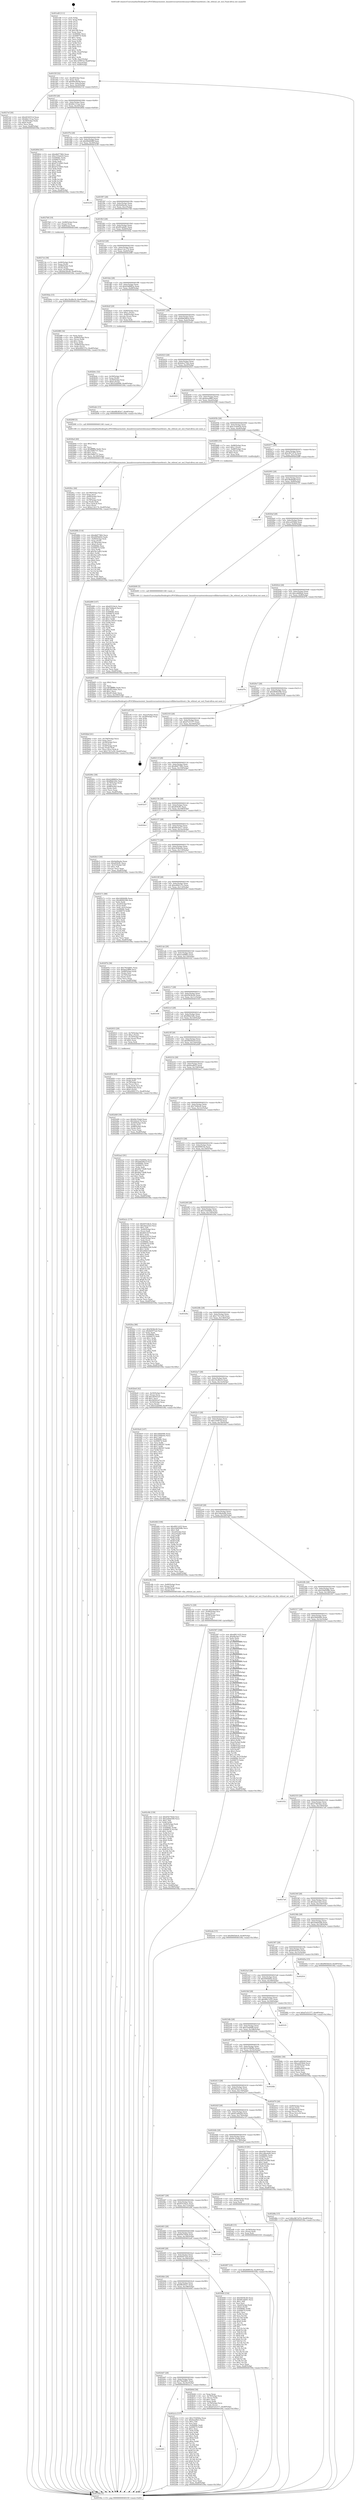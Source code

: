 digraph "0x401ed0" {
  label = "0x401ed0 (/mnt/c/Users/mathe/Desktop/tcc/POCII/binaries/extr_linuxdriversnetwirelessmarvelllibertasethtool.c_lbs_ethtool_set_wol_Final-ollvm.out::main(0))"
  labelloc = "t"
  node[shape=record]

  Entry [label="",width=0.3,height=0.3,shape=circle,fillcolor=black,style=filled]
  "0x401f3f" [label="{
     0x401f3f [32]\l
     | [instrs]\l
     &nbsp;&nbsp;0x401f3f \<+6\>: mov -0xa8(%rbp),%eax\l
     &nbsp;&nbsp;0x401f45 \<+2\>: mov %eax,%ecx\l
     &nbsp;&nbsp;0x401f47 \<+6\>: sub $0x84e58c69,%ecx\l
     &nbsp;&nbsp;0x401f4d \<+6\>: mov %eax,-0xbc(%rbp)\l
     &nbsp;&nbsp;0x401f53 \<+6\>: mov %ecx,-0xc0(%rbp)\l
     &nbsp;&nbsp;0x401f59 \<+6\>: je 00000000004027ef \<main+0x91f\>\l
  }"]
  "0x4027ef" [label="{
     0x4027ef [30]\l
     | [instrs]\l
     &nbsp;&nbsp;0x4027ef \<+5\>: mov $0x4034551d,%eax\l
     &nbsp;&nbsp;0x4027f4 \<+5\>: mov $0x8dc131aa,%ecx\l
     &nbsp;&nbsp;0x4027f9 \<+3\>: mov -0x30(%rbp),%edx\l
     &nbsp;&nbsp;0x4027fc \<+3\>: cmp $0x0,%edx\l
     &nbsp;&nbsp;0x4027ff \<+3\>: cmove %ecx,%eax\l
     &nbsp;&nbsp;0x402802 \<+6\>: mov %eax,-0xa8(%rbp)\l
     &nbsp;&nbsp;0x402808 \<+5\>: jmp 000000000040336a \<main+0x149a\>\l
  }"]
  "0x401f5f" [label="{
     0x401f5f [28]\l
     | [instrs]\l
     &nbsp;&nbsp;0x401f5f \<+5\>: jmp 0000000000401f64 \<main+0x94\>\l
     &nbsp;&nbsp;0x401f64 \<+6\>: mov -0xbc(%rbp),%eax\l
     &nbsp;&nbsp;0x401f6a \<+5\>: sub $0x8dc131aa,%eax\l
     &nbsp;&nbsp;0x401f6f \<+6\>: mov %eax,-0xc4(%rbp)\l
     &nbsp;&nbsp;0x401f75 \<+6\>: je 000000000040280d \<main+0x93d\>\l
  }"]
  Exit [label="",width=0.3,height=0.3,shape=circle,fillcolor=black,style=filled,peripheries=2]
  "0x40280d" [label="{
     0x40280d [91]\l
     | [instrs]\l
     &nbsp;&nbsp;0x40280d \<+5\>: mov $0xdb877962,%eax\l
     &nbsp;&nbsp;0x402812 \<+5\>: mov $0xc316eb54,%ecx\l
     &nbsp;&nbsp;0x402817 \<+7\>: mov 0x40606c,%edx\l
     &nbsp;&nbsp;0x40281e \<+7\>: mov 0x406074,%esi\l
     &nbsp;&nbsp;0x402825 \<+2\>: mov %edx,%edi\l
     &nbsp;&nbsp;0x402827 \<+6\>: sub $0xd72140b5,%edi\l
     &nbsp;&nbsp;0x40282d \<+3\>: sub $0x1,%edi\l
     &nbsp;&nbsp;0x402830 \<+6\>: add $0xd72140b5,%edi\l
     &nbsp;&nbsp;0x402836 \<+3\>: imul %edi,%edx\l
     &nbsp;&nbsp;0x402839 \<+3\>: and $0x1,%edx\l
     &nbsp;&nbsp;0x40283c \<+3\>: cmp $0x0,%edx\l
     &nbsp;&nbsp;0x40283f \<+4\>: sete %r8b\l
     &nbsp;&nbsp;0x402843 \<+3\>: cmp $0xa,%esi\l
     &nbsp;&nbsp;0x402846 \<+4\>: setl %r9b\l
     &nbsp;&nbsp;0x40284a \<+3\>: mov %r8b,%r10b\l
     &nbsp;&nbsp;0x40284d \<+3\>: and %r9b,%r10b\l
     &nbsp;&nbsp;0x402850 \<+3\>: xor %r9b,%r8b\l
     &nbsp;&nbsp;0x402853 \<+3\>: or %r8b,%r10b\l
     &nbsp;&nbsp;0x402856 \<+4\>: test $0x1,%r10b\l
     &nbsp;&nbsp;0x40285a \<+3\>: cmovne %ecx,%eax\l
     &nbsp;&nbsp;0x40285d \<+6\>: mov %eax,-0xa8(%rbp)\l
     &nbsp;&nbsp;0x402863 \<+5\>: jmp 000000000040336a \<main+0x149a\>\l
  }"]
  "0x401f7b" [label="{
     0x401f7b [28]\l
     | [instrs]\l
     &nbsp;&nbsp;0x401f7b \<+5\>: jmp 0000000000401f80 \<main+0xb0\>\l
     &nbsp;&nbsp;0x401f80 \<+6\>: mov -0xbc(%rbp),%eax\l
     &nbsp;&nbsp;0x401f86 \<+5\>: sub $0x96d408ff,%eax\l
     &nbsp;&nbsp;0x401f8b \<+6\>: mov %eax,-0xc8(%rbp)\l
     &nbsp;&nbsp;0x401f91 \<+6\>: je 0000000000403236 \<main+0x1366\>\l
  }"]
  "0x402f07" [label="{
     0x402f07 [15]\l
     | [instrs]\l
     &nbsp;&nbsp;0x402f07 \<+10\>: movl $0x80f910e,-0xa8(%rbp)\l
     &nbsp;&nbsp;0x402f11 \<+5\>: jmp 000000000040336a \<main+0x149a\>\l
  }"]
  "0x403236" [label="{
     0x403236\l
  }", style=dashed]
  "0x401f97" [label="{
     0x401f97 [28]\l
     | [instrs]\l
     &nbsp;&nbsp;0x401f97 \<+5\>: jmp 0000000000401f9c \<main+0xcc\>\l
     &nbsp;&nbsp;0x401f9c \<+6\>: mov -0xbc(%rbp),%eax\l
     &nbsp;&nbsp;0x401fa2 \<+5\>: sub $0x9a0fae4e,%eax\l
     &nbsp;&nbsp;0x401fa7 \<+6\>: mov %eax,-0xcc(%rbp)\l
     &nbsp;&nbsp;0x401fad \<+6\>: je 00000000004027b8 \<main+0x8e8\>\l
  }"]
  "0x402ef8" [label="{
     0x402ef8 [15]\l
     | [instrs]\l
     &nbsp;&nbsp;0x402ef8 \<+4\>: mov -0x58(%rbp),%rax\l
     &nbsp;&nbsp;0x402efc \<+3\>: mov (%rax),%rax\l
     &nbsp;&nbsp;0x402eff \<+3\>: mov %rax,%rdi\l
     &nbsp;&nbsp;0x402f02 \<+5\>: call 0000000000401030 \<free@plt\>\l
     | [calls]\l
     &nbsp;&nbsp;0x401030 \{1\} (unknown)\l
  }"]
  "0x4027b8" [label="{
     0x4027b8 [19]\l
     | [instrs]\l
     &nbsp;&nbsp;0x4027b8 \<+7\>: mov -0x98(%rbp),%rax\l
     &nbsp;&nbsp;0x4027bf \<+3\>: mov (%rax),%rax\l
     &nbsp;&nbsp;0x4027c2 \<+4\>: mov 0x8(%rax),%rdi\l
     &nbsp;&nbsp;0x4027c6 \<+5\>: call 0000000000401060 \<atoi@plt\>\l
     | [calls]\l
     &nbsp;&nbsp;0x401060 \{1\} (unknown)\l
  }"]
  "0x401fb3" [label="{
     0x401fb3 [28]\l
     | [instrs]\l
     &nbsp;&nbsp;0x401fb3 \<+5\>: jmp 0000000000401fb8 \<main+0xe8\>\l
     &nbsp;&nbsp;0x401fb8 \<+6\>: mov -0xbc(%rbp),%eax\l
     &nbsp;&nbsp;0x401fbe \<+5\>: sub $0x9f1abb91,%eax\l
     &nbsp;&nbsp;0x401fc3 \<+6\>: mov %eax,-0xd0(%rbp)\l
     &nbsp;&nbsp;0x401fc9 \<+6\>: je 00000000004030da \<main+0x120a\>\l
  }"]
  "0x402d8a" [label="{
     0x402d8a [15]\l
     | [instrs]\l
     &nbsp;&nbsp;0x402d8a \<+10\>: movl $0xc8b7c67d,-0xa8(%rbp)\l
     &nbsp;&nbsp;0x402d94 \<+5\>: jmp 000000000040336a \<main+0x149a\>\l
  }"]
  "0x4030da" [label="{
     0x4030da [15]\l
     | [instrs]\l
     &nbsp;&nbsp;0x4030da \<+10\>: movl $0x19cd9e16,-0xa8(%rbp)\l
     &nbsp;&nbsp;0x4030e4 \<+5\>: jmp 000000000040336a \<main+0x149a\>\l
  }"]
  "0x401fcf" [label="{
     0x401fcf [28]\l
     | [instrs]\l
     &nbsp;&nbsp;0x401fcf \<+5\>: jmp 0000000000401fd4 \<main+0x104\>\l
     &nbsp;&nbsp;0x401fd4 \<+6\>: mov -0xbc(%rbp),%eax\l
     &nbsp;&nbsp;0x401fda \<+5\>: sub $0xa114c174,%eax\l
     &nbsp;&nbsp;0x401fdf \<+6\>: mov %eax,-0xd4(%rbp)\l
     &nbsp;&nbsp;0x401fe5 \<+6\>: je 00000000004029f8 \<main+0xb28\>\l
  }"]
  "0x402c9b" [label="{
     0x402c9b [159]\l
     | [instrs]\l
     &nbsp;&nbsp;0x402c9b \<+5\>: mov $0x65b750e6,%esi\l
     &nbsp;&nbsp;0x402ca0 \<+5\>: mov $0x2ebb4308,%ecx\l
     &nbsp;&nbsp;0x402ca5 \<+2\>: mov $0x1,%dl\l
     &nbsp;&nbsp;0x402ca7 \<+3\>: xor %r8d,%r8d\l
     &nbsp;&nbsp;0x402caa \<+4\>: mov -0x40(%rbp),%rdi\l
     &nbsp;&nbsp;0x402cae \<+6\>: movl $0x0,(%rdi)\l
     &nbsp;&nbsp;0x402cb4 \<+8\>: mov 0x40606c,%r9d\l
     &nbsp;&nbsp;0x402cbc \<+8\>: mov 0x406074,%r10d\l
     &nbsp;&nbsp;0x402cc4 \<+4\>: sub $0x1,%r8d\l
     &nbsp;&nbsp;0x402cc8 \<+3\>: mov %r9d,%r11d\l
     &nbsp;&nbsp;0x402ccb \<+3\>: add %r8d,%r11d\l
     &nbsp;&nbsp;0x402cce \<+4\>: imul %r11d,%r9d\l
     &nbsp;&nbsp;0x402cd2 \<+4\>: and $0x1,%r9d\l
     &nbsp;&nbsp;0x402cd6 \<+4\>: cmp $0x0,%r9d\l
     &nbsp;&nbsp;0x402cda \<+3\>: sete %bl\l
     &nbsp;&nbsp;0x402cdd \<+4\>: cmp $0xa,%r10d\l
     &nbsp;&nbsp;0x402ce1 \<+4\>: setl %r14b\l
     &nbsp;&nbsp;0x402ce5 \<+3\>: mov %bl,%r15b\l
     &nbsp;&nbsp;0x402ce8 \<+4\>: xor $0xff,%r15b\l
     &nbsp;&nbsp;0x402cec \<+3\>: mov %r14b,%r12b\l
     &nbsp;&nbsp;0x402cef \<+4\>: xor $0xff,%r12b\l
     &nbsp;&nbsp;0x402cf3 \<+3\>: xor $0x1,%dl\l
     &nbsp;&nbsp;0x402cf6 \<+3\>: mov %r15b,%r13b\l
     &nbsp;&nbsp;0x402cf9 \<+4\>: and $0xff,%r13b\l
     &nbsp;&nbsp;0x402cfd \<+2\>: and %dl,%bl\l
     &nbsp;&nbsp;0x402cff \<+3\>: mov %r12b,%dil\l
     &nbsp;&nbsp;0x402d02 \<+4\>: and $0xff,%dil\l
     &nbsp;&nbsp;0x402d06 \<+3\>: and %dl,%r14b\l
     &nbsp;&nbsp;0x402d09 \<+3\>: or %bl,%r13b\l
     &nbsp;&nbsp;0x402d0c \<+3\>: or %r14b,%dil\l
     &nbsp;&nbsp;0x402d0f \<+3\>: xor %dil,%r13b\l
     &nbsp;&nbsp;0x402d12 \<+3\>: or %r12b,%r15b\l
     &nbsp;&nbsp;0x402d15 \<+4\>: xor $0xff,%r15b\l
     &nbsp;&nbsp;0x402d19 \<+3\>: or $0x1,%dl\l
     &nbsp;&nbsp;0x402d1c \<+3\>: and %dl,%r15b\l
     &nbsp;&nbsp;0x402d1f \<+3\>: or %r15b,%r13b\l
     &nbsp;&nbsp;0x402d22 \<+4\>: test $0x1,%r13b\l
     &nbsp;&nbsp;0x402d26 \<+3\>: cmovne %ecx,%esi\l
     &nbsp;&nbsp;0x402d29 \<+6\>: mov %esi,-0xa8(%rbp)\l
     &nbsp;&nbsp;0x402d2f \<+6\>: mov %eax,-0x198(%rbp)\l
     &nbsp;&nbsp;0x402d35 \<+5\>: jmp 000000000040336a \<main+0x149a\>\l
  }"]
  "0x4029f8" [label="{
     0x4029f8 [34]\l
     | [instrs]\l
     &nbsp;&nbsp;0x4029f8 \<+2\>: xor %eax,%eax\l
     &nbsp;&nbsp;0x4029fa \<+4\>: mov -0x68(%rbp),%rcx\l
     &nbsp;&nbsp;0x4029fe \<+2\>: mov (%rcx),%edx\l
     &nbsp;&nbsp;0x402a00 \<+3\>: sub $0x1,%eax\l
     &nbsp;&nbsp;0x402a03 \<+2\>: sub %eax,%edx\l
     &nbsp;&nbsp;0x402a05 \<+4\>: mov -0x68(%rbp),%rcx\l
     &nbsp;&nbsp;0x402a09 \<+2\>: mov %edx,(%rcx)\l
     &nbsp;&nbsp;0x402a0b \<+10\>: movl $0xe994137e,-0xa8(%rbp)\l
     &nbsp;&nbsp;0x402a15 \<+5\>: jmp 000000000040336a \<main+0x149a\>\l
  }"]
  "0x401feb" [label="{
     0x401feb [28]\l
     | [instrs]\l
     &nbsp;&nbsp;0x401feb \<+5\>: jmp 0000000000401ff0 \<main+0x120\>\l
     &nbsp;&nbsp;0x401ff0 \<+6\>: mov -0xbc(%rbp),%eax\l
     &nbsp;&nbsp;0x401ff6 \<+5\>: sub $0xb5d8883a,%eax\l
     &nbsp;&nbsp;0x401ffb \<+6\>: mov %eax,-0xd8(%rbp)\l
     &nbsp;&nbsp;0x402001 \<+6\>: je 0000000000402b2f \<main+0xc5f\>\l
  }"]
  "0x402c7e" [label="{
     0x402c7e [29]\l
     | [instrs]\l
     &nbsp;&nbsp;0x402c7e \<+10\>: movabs $0x4040b6,%rdi\l
     &nbsp;&nbsp;0x402c88 \<+4\>: mov -0x48(%rbp),%rsi\l
     &nbsp;&nbsp;0x402c8c \<+2\>: mov %eax,(%rsi)\l
     &nbsp;&nbsp;0x402c8e \<+4\>: mov -0x48(%rbp),%rsi\l
     &nbsp;&nbsp;0x402c92 \<+2\>: mov (%rsi),%esi\l
     &nbsp;&nbsp;0x402c94 \<+2\>: mov $0x0,%al\l
     &nbsp;&nbsp;0x402c96 \<+5\>: call 0000000000401040 \<printf@plt\>\l
     | [calls]\l
     &nbsp;&nbsp;0x401040 \{1\} (unknown)\l
  }"]
  "0x402b2f" [label="{
     0x402b2f [29]\l
     | [instrs]\l
     &nbsp;&nbsp;0x402b2f \<+4\>: mov -0x60(%rbp),%rax\l
     &nbsp;&nbsp;0x402b33 \<+6\>: movl $0x1,(%rax)\l
     &nbsp;&nbsp;0x402b39 \<+4\>: mov -0x60(%rbp),%rax\l
     &nbsp;&nbsp;0x402b3d \<+3\>: movslq (%rax),%rax\l
     &nbsp;&nbsp;0x402b40 \<+4\>: shl $0x2,%rax\l
     &nbsp;&nbsp;0x402b44 \<+3\>: mov %rax,%rdi\l
     &nbsp;&nbsp;0x402b47 \<+5\>: call 0000000000401050 \<malloc@plt\>\l
     | [calls]\l
     &nbsp;&nbsp;0x401050 \{1\} (unknown)\l
  }"]
  "0x402007" [label="{
     0x402007 [28]\l
     | [instrs]\l
     &nbsp;&nbsp;0x402007 \<+5\>: jmp 000000000040200c \<main+0x13c\>\l
     &nbsp;&nbsp;0x40200c \<+6\>: mov -0xbc(%rbp),%eax\l
     &nbsp;&nbsp;0x402012 \<+5\>: sub $0xbb626bcd,%eax\l
     &nbsp;&nbsp;0x402017 \<+6\>: mov %eax,-0xdc(%rbp)\l
     &nbsp;&nbsp;0x40201d \<+6\>: je 0000000000402afe \<main+0xc2e\>\l
  }"]
  "0x402bbd" [label="{
     0x402bbd [41]\l
     | [instrs]\l
     &nbsp;&nbsp;0x402bbd \<+6\>: mov -0x194(%rbp),%ecx\l
     &nbsp;&nbsp;0x402bc3 \<+3\>: imul %eax,%ecx\l
     &nbsp;&nbsp;0x402bc6 \<+4\>: mov -0x58(%rbp),%rsi\l
     &nbsp;&nbsp;0x402bca \<+3\>: mov (%rsi),%rsi\l
     &nbsp;&nbsp;0x402bcd \<+4\>: mov -0x50(%rbp),%rdi\l
     &nbsp;&nbsp;0x402bd1 \<+3\>: movslq (%rdi),%rdi\l
     &nbsp;&nbsp;0x402bd4 \<+3\>: mov %ecx,(%rsi,%rdi,4)\l
     &nbsp;&nbsp;0x402bd7 \<+10\>: movl $0x17411e50,-0xa8(%rbp)\l
     &nbsp;&nbsp;0x402be1 \<+5\>: jmp 000000000040336a \<main+0x149a\>\l
  }"]
  "0x402afe" [label="{
     0x402afe [15]\l
     | [instrs]\l
     &nbsp;&nbsp;0x402afe \<+10\>: movl $0x6fb383e7,-0xa8(%rbp)\l
     &nbsp;&nbsp;0x402b08 \<+5\>: jmp 000000000040336a \<main+0x149a\>\l
  }"]
  "0x402023" [label="{
     0x402023 [28]\l
     | [instrs]\l
     &nbsp;&nbsp;0x402023 \<+5\>: jmp 0000000000402028 \<main+0x158\>\l
     &nbsp;&nbsp;0x402028 \<+6\>: mov -0xbc(%rbp),%eax\l
     &nbsp;&nbsp;0x40202e \<+5\>: sub $0xbdce75eb,%eax\l
     &nbsp;&nbsp;0x402033 \<+6\>: mov %eax,-0xe0(%rbp)\l
     &nbsp;&nbsp;0x402039 \<+6\>: je 0000000000402f25 \<main+0x1055\>\l
  }"]
  "0x402b95" [label="{
     0x402b95 [40]\l
     | [instrs]\l
     &nbsp;&nbsp;0x402b95 \<+5\>: mov $0x2,%ecx\l
     &nbsp;&nbsp;0x402b9a \<+1\>: cltd\l
     &nbsp;&nbsp;0x402b9b \<+2\>: idiv %ecx\l
     &nbsp;&nbsp;0x402b9d \<+6\>: imul $0xfffffffe,%edx,%ecx\l
     &nbsp;&nbsp;0x402ba3 \<+6\>: add $0x4f124afc,%ecx\l
     &nbsp;&nbsp;0x402ba9 \<+3\>: add $0x1,%ecx\l
     &nbsp;&nbsp;0x402bac \<+6\>: sub $0x4f124afc,%ecx\l
     &nbsp;&nbsp;0x402bb2 \<+6\>: mov %ecx,-0x194(%rbp)\l
     &nbsp;&nbsp;0x402bb8 \<+5\>: call 0000000000401160 \<next_i\>\l
     | [calls]\l
     &nbsp;&nbsp;0x401160 \{1\} (/mnt/c/Users/mathe/Desktop/tcc/POCII/binaries/extr_linuxdriversnetwirelessmarvelllibertasethtool.c_lbs_ethtool_set_wol_Final-ollvm.out::next_i)\l
  }"]
  "0x402f25" [label="{
     0x402f25\l
  }", style=dashed]
  "0x40203f" [label="{
     0x40203f [28]\l
     | [instrs]\l
     &nbsp;&nbsp;0x40203f \<+5\>: jmp 0000000000402044 \<main+0x174\>\l
     &nbsp;&nbsp;0x402044 \<+6\>: mov -0xbc(%rbp),%eax\l
     &nbsp;&nbsp;0x40204a \<+5\>: sub $0xbeeeff90,%eax\l
     &nbsp;&nbsp;0x40204f \<+6\>: mov %eax,-0xe4(%rbp)\l
     &nbsp;&nbsp;0x402055 \<+6\>: je 000000000040299f \<main+0xacf\>\l
  }"]
  "0x402b4c" [label="{
     0x402b4c [32]\l
     | [instrs]\l
     &nbsp;&nbsp;0x402b4c \<+4\>: mov -0x58(%rbp),%rdi\l
     &nbsp;&nbsp;0x402b50 \<+3\>: mov %rax,(%rdi)\l
     &nbsp;&nbsp;0x402b53 \<+4\>: mov -0x50(%rbp),%rax\l
     &nbsp;&nbsp;0x402b57 \<+6\>: movl $0x0,(%rax)\l
     &nbsp;&nbsp;0x402b5d \<+10\>: movl $0x52abf4f8,-0xa8(%rbp)\l
     &nbsp;&nbsp;0x402b67 \<+5\>: jmp 000000000040336a \<main+0x149a\>\l
  }"]
  "0x40299f" [label="{
     0x40299f [5]\l
     | [instrs]\l
     &nbsp;&nbsp;0x40299f \<+5\>: call 0000000000401160 \<next_i\>\l
     | [calls]\l
     &nbsp;&nbsp;0x401160 \{1\} (/mnt/c/Users/mathe/Desktop/tcc/POCII/binaries/extr_linuxdriversnetwirelessmarvelllibertasethtool.c_lbs_ethtool_set_wol_Final-ollvm.out::next_i)\l
  }"]
  "0x40205b" [label="{
     0x40205b [28]\l
     | [instrs]\l
     &nbsp;&nbsp;0x40205b \<+5\>: jmp 0000000000402060 \<main+0x190\>\l
     &nbsp;&nbsp;0x402060 \<+6\>: mov -0xbc(%rbp),%eax\l
     &nbsp;&nbsp;0x402066 \<+5\>: sub $0xc316eb54,%eax\l
     &nbsp;&nbsp;0x40206b \<+6\>: mov %eax,-0xe8(%rbp)\l
     &nbsp;&nbsp;0x402071 \<+6\>: je 0000000000402868 \<main+0x998\>\l
  }"]
  "0x4024f3" [label="{
     0x4024f3\l
  }", style=dashed]
  "0x402868" [label="{
     0x402868 [35]\l
     | [instrs]\l
     &nbsp;&nbsp;0x402868 \<+7\>: mov -0x88(%rbp),%rax\l
     &nbsp;&nbsp;0x40286f \<+6\>: movl $0x1,(%rax)\l
     &nbsp;&nbsp;0x402875 \<+7\>: mov -0x88(%rbp),%rax\l
     &nbsp;&nbsp;0x40287c \<+3\>: movslq (%rax),%rax\l
     &nbsp;&nbsp;0x40287f \<+4\>: shl $0x3,%rax\l
     &nbsp;&nbsp;0x402883 \<+3\>: mov %rax,%rdi\l
     &nbsp;&nbsp;0x402886 \<+5\>: call 0000000000401050 \<malloc@plt\>\l
     | [calls]\l
     &nbsp;&nbsp;0x401050 \{1\} (unknown)\l
  }"]
  "0x402077" [label="{
     0x402077 [28]\l
     | [instrs]\l
     &nbsp;&nbsp;0x402077 \<+5\>: jmp 000000000040207c \<main+0x1ac\>\l
     &nbsp;&nbsp;0x40207c \<+6\>: mov -0xbc(%rbp),%eax\l
     &nbsp;&nbsp;0x402082 \<+5\>: sub $0xc8b7c67d,%eax\l
     &nbsp;&nbsp;0x402087 \<+6\>: mov %eax,-0xec(%rbp)\l
     &nbsp;&nbsp;0x40208d \<+6\>: je 0000000000402d99 \<main+0xec9\>\l
  }"]
  "0x402a1a" [label="{
     0x402a1a [137]\l
     | [instrs]\l
     &nbsp;&nbsp;0x402a1a \<+5\>: mov $0x155d564a,%eax\l
     &nbsp;&nbsp;0x402a1f \<+5\>: mov $0xfeeaf023,%ecx\l
     &nbsp;&nbsp;0x402a24 \<+2\>: mov $0x1,%dl\l
     &nbsp;&nbsp;0x402a26 \<+2\>: xor %esi,%esi\l
     &nbsp;&nbsp;0x402a28 \<+7\>: mov 0x40606c,%edi\l
     &nbsp;&nbsp;0x402a2f \<+8\>: mov 0x406074,%r8d\l
     &nbsp;&nbsp;0x402a37 \<+3\>: sub $0x1,%esi\l
     &nbsp;&nbsp;0x402a3a \<+3\>: mov %edi,%r9d\l
     &nbsp;&nbsp;0x402a3d \<+3\>: add %esi,%r9d\l
     &nbsp;&nbsp;0x402a40 \<+4\>: imul %r9d,%edi\l
     &nbsp;&nbsp;0x402a44 \<+3\>: and $0x1,%edi\l
     &nbsp;&nbsp;0x402a47 \<+3\>: cmp $0x0,%edi\l
     &nbsp;&nbsp;0x402a4a \<+4\>: sete %r10b\l
     &nbsp;&nbsp;0x402a4e \<+4\>: cmp $0xa,%r8d\l
     &nbsp;&nbsp;0x402a52 \<+4\>: setl %r11b\l
     &nbsp;&nbsp;0x402a56 \<+3\>: mov %r10b,%bl\l
     &nbsp;&nbsp;0x402a59 \<+3\>: xor $0xff,%bl\l
     &nbsp;&nbsp;0x402a5c \<+3\>: mov %r11b,%r14b\l
     &nbsp;&nbsp;0x402a5f \<+4\>: xor $0xff,%r14b\l
     &nbsp;&nbsp;0x402a63 \<+3\>: xor $0x0,%dl\l
     &nbsp;&nbsp;0x402a66 \<+3\>: mov %bl,%r15b\l
     &nbsp;&nbsp;0x402a69 \<+4\>: and $0x0,%r15b\l
     &nbsp;&nbsp;0x402a6d \<+3\>: and %dl,%r10b\l
     &nbsp;&nbsp;0x402a70 \<+3\>: mov %r14b,%r12b\l
     &nbsp;&nbsp;0x402a73 \<+4\>: and $0x0,%r12b\l
     &nbsp;&nbsp;0x402a77 \<+3\>: and %dl,%r11b\l
     &nbsp;&nbsp;0x402a7a \<+3\>: or %r10b,%r15b\l
     &nbsp;&nbsp;0x402a7d \<+3\>: or %r11b,%r12b\l
     &nbsp;&nbsp;0x402a80 \<+3\>: xor %r12b,%r15b\l
     &nbsp;&nbsp;0x402a83 \<+3\>: or %r14b,%bl\l
     &nbsp;&nbsp;0x402a86 \<+3\>: xor $0xff,%bl\l
     &nbsp;&nbsp;0x402a89 \<+3\>: or $0x0,%dl\l
     &nbsp;&nbsp;0x402a8c \<+2\>: and %dl,%bl\l
     &nbsp;&nbsp;0x402a8e \<+3\>: or %bl,%r15b\l
     &nbsp;&nbsp;0x402a91 \<+4\>: test $0x1,%r15b\l
     &nbsp;&nbsp;0x402a95 \<+3\>: cmovne %ecx,%eax\l
     &nbsp;&nbsp;0x402a98 \<+6\>: mov %eax,-0xa8(%rbp)\l
     &nbsp;&nbsp;0x402a9e \<+5\>: jmp 000000000040336a \<main+0x149a\>\l
  }"]
  "0x402d99" [label="{
     0x402d99 [147]\l
     | [instrs]\l
     &nbsp;&nbsp;0x402d99 \<+5\>: mov $0x65518e3c,%eax\l
     &nbsp;&nbsp;0x402d9e \<+5\>: mov $0x7446ec6,%ecx\l
     &nbsp;&nbsp;0x402da3 \<+2\>: mov $0x1,%dl\l
     &nbsp;&nbsp;0x402da5 \<+7\>: mov 0x40606c,%esi\l
     &nbsp;&nbsp;0x402dac \<+7\>: mov 0x406074,%edi\l
     &nbsp;&nbsp;0x402db3 \<+3\>: mov %esi,%r8d\l
     &nbsp;&nbsp;0x402db6 \<+7\>: add $0x5c158237,%r8d\l
     &nbsp;&nbsp;0x402dbd \<+4\>: sub $0x1,%r8d\l
     &nbsp;&nbsp;0x402dc1 \<+7\>: sub $0x5c158237,%r8d\l
     &nbsp;&nbsp;0x402dc8 \<+4\>: imul %r8d,%esi\l
     &nbsp;&nbsp;0x402dcc \<+3\>: and $0x1,%esi\l
     &nbsp;&nbsp;0x402dcf \<+3\>: cmp $0x0,%esi\l
     &nbsp;&nbsp;0x402dd2 \<+4\>: sete %r9b\l
     &nbsp;&nbsp;0x402dd6 \<+3\>: cmp $0xa,%edi\l
     &nbsp;&nbsp;0x402dd9 \<+4\>: setl %r10b\l
     &nbsp;&nbsp;0x402ddd \<+3\>: mov %r9b,%r11b\l
     &nbsp;&nbsp;0x402de0 \<+4\>: xor $0xff,%r11b\l
     &nbsp;&nbsp;0x402de4 \<+3\>: mov %r10b,%bl\l
     &nbsp;&nbsp;0x402de7 \<+3\>: xor $0xff,%bl\l
     &nbsp;&nbsp;0x402dea \<+3\>: xor $0x1,%dl\l
     &nbsp;&nbsp;0x402ded \<+3\>: mov %r11b,%r14b\l
     &nbsp;&nbsp;0x402df0 \<+4\>: and $0xff,%r14b\l
     &nbsp;&nbsp;0x402df4 \<+3\>: and %dl,%r9b\l
     &nbsp;&nbsp;0x402df7 \<+3\>: mov %bl,%r15b\l
     &nbsp;&nbsp;0x402dfa \<+4\>: and $0xff,%r15b\l
     &nbsp;&nbsp;0x402dfe \<+3\>: and %dl,%r10b\l
     &nbsp;&nbsp;0x402e01 \<+3\>: or %r9b,%r14b\l
     &nbsp;&nbsp;0x402e04 \<+3\>: or %r10b,%r15b\l
     &nbsp;&nbsp;0x402e07 \<+3\>: xor %r15b,%r14b\l
     &nbsp;&nbsp;0x402e0a \<+3\>: or %bl,%r11b\l
     &nbsp;&nbsp;0x402e0d \<+4\>: xor $0xff,%r11b\l
     &nbsp;&nbsp;0x402e11 \<+3\>: or $0x1,%dl\l
     &nbsp;&nbsp;0x402e14 \<+3\>: and %dl,%r11b\l
     &nbsp;&nbsp;0x402e17 \<+3\>: or %r11b,%r14b\l
     &nbsp;&nbsp;0x402e1a \<+4\>: test $0x1,%r14b\l
     &nbsp;&nbsp;0x402e1e \<+3\>: cmovne %ecx,%eax\l
     &nbsp;&nbsp;0x402e21 \<+6\>: mov %eax,-0xa8(%rbp)\l
     &nbsp;&nbsp;0x402e27 \<+5\>: jmp 000000000040336a \<main+0x149a\>\l
  }"]
  "0x402093" [label="{
     0x402093 [28]\l
     | [instrs]\l
     &nbsp;&nbsp;0x402093 \<+5\>: jmp 0000000000402098 \<main+0x1c8\>\l
     &nbsp;&nbsp;0x402098 \<+6\>: mov -0xbc(%rbp),%eax\l
     &nbsp;&nbsp;0x40209e \<+5\>: sub $0xc9bdbddf,%eax\l
     &nbsp;&nbsp;0x4020a3 \<+6\>: mov %eax,-0xf0(%rbp)\l
     &nbsp;&nbsp;0x4020a9 \<+6\>: je 0000000000402737 \<main+0x867\>\l
  }"]
  "0x4024d7" [label="{
     0x4024d7 [28]\l
     | [instrs]\l
     &nbsp;&nbsp;0x4024d7 \<+5\>: jmp 00000000004024dc \<main+0x60c\>\l
     &nbsp;&nbsp;0x4024dc \<+6\>: mov -0xbc(%rbp),%eax\l
     &nbsp;&nbsp;0x4024e2 \<+5\>: sub $0x79aeb801,%eax\l
     &nbsp;&nbsp;0x4024e7 \<+6\>: mov %eax,-0x18c(%rbp)\l
     &nbsp;&nbsp;0x4024ed \<+6\>: je 0000000000402a1a \<main+0xb4a\>\l
  }"]
  "0x402737" [label="{
     0x402737\l
  }", style=dashed]
  "0x4020af" [label="{
     0x4020af [28]\l
     | [instrs]\l
     &nbsp;&nbsp;0x4020af \<+5\>: jmp 00000000004020b4 \<main+0x1e4\>\l
     &nbsp;&nbsp;0x4020b4 \<+6\>: mov -0xbc(%rbp),%eax\l
     &nbsp;&nbsp;0x4020ba \<+5\>: sub $0xca2f39eb,%eax\l
     &nbsp;&nbsp;0x4020bf \<+6\>: mov %eax,-0xf4(%rbp)\l
     &nbsp;&nbsp;0x4020c5 \<+6\>: je 0000000000402b90 \<main+0xcc0\>\l
  }"]
  "0x402b0d" [label="{
     0x402b0d [34]\l
     | [instrs]\l
     &nbsp;&nbsp;0x402b0d \<+2\>: xor %eax,%eax\l
     &nbsp;&nbsp;0x402b0f \<+4\>: mov -0x78(%rbp),%rcx\l
     &nbsp;&nbsp;0x402b13 \<+2\>: mov (%rcx),%edx\l
     &nbsp;&nbsp;0x402b15 \<+3\>: sub $0x1,%eax\l
     &nbsp;&nbsp;0x402b18 \<+2\>: sub %eax,%edx\l
     &nbsp;&nbsp;0x402b1a \<+4\>: mov -0x78(%rbp),%rcx\l
     &nbsp;&nbsp;0x402b1e \<+2\>: mov %edx,(%rcx)\l
     &nbsp;&nbsp;0x402b20 \<+10\>: movl $0xd7e51577,-0xa8(%rbp)\l
     &nbsp;&nbsp;0x402b2a \<+5\>: jmp 000000000040336a \<main+0x149a\>\l
  }"]
  "0x402b90" [label="{
     0x402b90 [5]\l
     | [instrs]\l
     &nbsp;&nbsp;0x402b90 \<+5\>: call 0000000000401160 \<next_i\>\l
     | [calls]\l
     &nbsp;&nbsp;0x401160 \{1\} (/mnt/c/Users/mathe/Desktop/tcc/POCII/binaries/extr_linuxdriversnetwirelessmarvelllibertasethtool.c_lbs_ethtool_set_wol_Final-ollvm.out::next_i)\l
  }"]
  "0x4020cb" [label="{
     0x4020cb [28]\l
     | [instrs]\l
     &nbsp;&nbsp;0x4020cb \<+5\>: jmp 00000000004020d0 \<main+0x200\>\l
     &nbsp;&nbsp;0x4020d0 \<+6\>: mov -0xbc(%rbp),%eax\l
     &nbsp;&nbsp;0x4020d6 \<+5\>: sub $0xca66f6a4,%eax\l
     &nbsp;&nbsp;0x4020db \<+6\>: mov %eax,-0xf8(%rbp)\l
     &nbsp;&nbsp;0x4020e1 \<+6\>: je 0000000000402f7b \<main+0x10ab\>\l
  }"]
  "0x4024bb" [label="{
     0x4024bb [28]\l
     | [instrs]\l
     &nbsp;&nbsp;0x4024bb \<+5\>: jmp 00000000004024c0 \<main+0x5f0\>\l
     &nbsp;&nbsp;0x4024c0 \<+6\>: mov -0xbc(%rbp),%eax\l
     &nbsp;&nbsp;0x4024c6 \<+5\>: sub $0x6fb383e7,%eax\l
     &nbsp;&nbsp;0x4024cb \<+6\>: mov %eax,-0x188(%rbp)\l
     &nbsp;&nbsp;0x4024d1 \<+6\>: je 0000000000402b0d \<main+0xc3d\>\l
  }"]
  "0x402f7b" [label="{
     0x402f7b\l
  }", style=dashed]
  "0x4020e7" [label="{
     0x4020e7 [28]\l
     | [instrs]\l
     &nbsp;&nbsp;0x4020e7 \<+5\>: jmp 00000000004020ec \<main+0x21c\>\l
     &nbsp;&nbsp;0x4020ec \<+6\>: mov -0xbc(%rbp),%eax\l
     &nbsp;&nbsp;0x4020f2 \<+5\>: sub $0xd608259b,%eax\l
     &nbsp;&nbsp;0x4020f7 \<+6\>: mov %eax,-0xfc(%rbp)\l
     &nbsp;&nbsp;0x4020fd \<+6\>: je 00000000004031df \<main+0x130f\>\l
  }"]
  "0x403040" [label="{
     0x403040 [154]\l
     | [instrs]\l
     &nbsp;&nbsp;0x403040 \<+5\>: mov $0xf3636c40,%eax\l
     &nbsp;&nbsp;0x403045 \<+5\>: mov $0x9f1abb91,%ecx\l
     &nbsp;&nbsp;0x40304a \<+2\>: mov $0x1,%dl\l
     &nbsp;&nbsp;0x40304c \<+2\>: xor %esi,%esi\l
     &nbsp;&nbsp;0x40304e \<+7\>: mov -0xa0(%rbp),%rdi\l
     &nbsp;&nbsp;0x403055 \<+6\>: movl $0x0,(%rdi)\l
     &nbsp;&nbsp;0x40305b \<+8\>: mov 0x40606c,%r8d\l
     &nbsp;&nbsp;0x403063 \<+8\>: mov 0x406074,%r9d\l
     &nbsp;&nbsp;0x40306b \<+3\>: sub $0x1,%esi\l
     &nbsp;&nbsp;0x40306e \<+3\>: mov %r8d,%r10d\l
     &nbsp;&nbsp;0x403071 \<+3\>: add %esi,%r10d\l
     &nbsp;&nbsp;0x403074 \<+4\>: imul %r10d,%r8d\l
     &nbsp;&nbsp;0x403078 \<+4\>: and $0x1,%r8d\l
     &nbsp;&nbsp;0x40307c \<+4\>: cmp $0x0,%r8d\l
     &nbsp;&nbsp;0x403080 \<+4\>: sete %r11b\l
     &nbsp;&nbsp;0x403084 \<+4\>: cmp $0xa,%r9d\l
     &nbsp;&nbsp;0x403088 \<+3\>: setl %bl\l
     &nbsp;&nbsp;0x40308b \<+3\>: mov %r11b,%r14b\l
     &nbsp;&nbsp;0x40308e \<+4\>: xor $0xff,%r14b\l
     &nbsp;&nbsp;0x403092 \<+3\>: mov %bl,%r15b\l
     &nbsp;&nbsp;0x403095 \<+4\>: xor $0xff,%r15b\l
     &nbsp;&nbsp;0x403099 \<+3\>: xor $0x0,%dl\l
     &nbsp;&nbsp;0x40309c \<+3\>: mov %r14b,%r12b\l
     &nbsp;&nbsp;0x40309f \<+4\>: and $0x0,%r12b\l
     &nbsp;&nbsp;0x4030a3 \<+3\>: and %dl,%r11b\l
     &nbsp;&nbsp;0x4030a6 \<+3\>: mov %r15b,%r13b\l
     &nbsp;&nbsp;0x4030a9 \<+4\>: and $0x0,%r13b\l
     &nbsp;&nbsp;0x4030ad \<+2\>: and %dl,%bl\l
     &nbsp;&nbsp;0x4030af \<+3\>: or %r11b,%r12b\l
     &nbsp;&nbsp;0x4030b2 \<+3\>: or %bl,%r13b\l
     &nbsp;&nbsp;0x4030b5 \<+3\>: xor %r13b,%r12b\l
     &nbsp;&nbsp;0x4030b8 \<+3\>: or %r15b,%r14b\l
     &nbsp;&nbsp;0x4030bb \<+4\>: xor $0xff,%r14b\l
     &nbsp;&nbsp;0x4030bf \<+3\>: or $0x0,%dl\l
     &nbsp;&nbsp;0x4030c2 \<+3\>: and %dl,%r14b\l
     &nbsp;&nbsp;0x4030c5 \<+3\>: or %r14b,%r12b\l
     &nbsp;&nbsp;0x4030c8 \<+4\>: test $0x1,%r12b\l
     &nbsp;&nbsp;0x4030cc \<+3\>: cmovne %ecx,%eax\l
     &nbsp;&nbsp;0x4030cf \<+6\>: mov %eax,-0xa8(%rbp)\l
     &nbsp;&nbsp;0x4030d5 \<+5\>: jmp 000000000040336a \<main+0x149a\>\l
  }"]
  "0x4031df" [label="{
     0x4031df [18]\l
     | [instrs]\l
     &nbsp;&nbsp;0x4031df \<+3\>: mov -0x2c(%rbp),%eax\l
     &nbsp;&nbsp;0x4031e2 \<+4\>: lea -0x28(%rbp),%rsp\l
     &nbsp;&nbsp;0x4031e6 \<+1\>: pop %rbx\l
     &nbsp;&nbsp;0x4031e7 \<+2\>: pop %r12\l
     &nbsp;&nbsp;0x4031e9 \<+2\>: pop %r13\l
     &nbsp;&nbsp;0x4031eb \<+2\>: pop %r14\l
     &nbsp;&nbsp;0x4031ed \<+2\>: pop %r15\l
     &nbsp;&nbsp;0x4031ef \<+1\>: pop %rbp\l
     &nbsp;&nbsp;0x4031f0 \<+1\>: ret\l
  }"]
  "0x402103" [label="{
     0x402103 [28]\l
     | [instrs]\l
     &nbsp;&nbsp;0x402103 \<+5\>: jmp 0000000000402108 \<main+0x238\>\l
     &nbsp;&nbsp;0x402108 \<+6\>: mov -0xbc(%rbp),%eax\l
     &nbsp;&nbsp;0x40210e \<+5\>: sub $0xd7e51577,%eax\l
     &nbsp;&nbsp;0x402113 \<+6\>: mov %eax,-0x100(%rbp)\l
     &nbsp;&nbsp;0x402119 \<+6\>: je 000000000040290c \<main+0xa3c\>\l
  }"]
  "0x40249f" [label="{
     0x40249f [28]\l
     | [instrs]\l
     &nbsp;&nbsp;0x40249f \<+5\>: jmp 00000000004024a4 \<main+0x5d4\>\l
     &nbsp;&nbsp;0x4024a4 \<+6\>: mov -0xbc(%rbp),%eax\l
     &nbsp;&nbsp;0x4024aa \<+5\>: sub $0x6d5f73a4,%eax\l
     &nbsp;&nbsp;0x4024af \<+6\>: mov %eax,-0x184(%rbp)\l
     &nbsp;&nbsp;0x4024b5 \<+6\>: je 0000000000403040 \<main+0x1170\>\l
  }"]
  "0x40290c" [label="{
     0x40290c [39]\l
     | [instrs]\l
     &nbsp;&nbsp;0x40290c \<+5\>: mov $0xb5d8883a,%eax\l
     &nbsp;&nbsp;0x402911 \<+5\>: mov $0xf6bb326c,%ecx\l
     &nbsp;&nbsp;0x402916 \<+4\>: mov -0x78(%rbp),%rdx\l
     &nbsp;&nbsp;0x40291a \<+2\>: mov (%rdx),%esi\l
     &nbsp;&nbsp;0x40291c \<+7\>: mov -0x88(%rbp),%rdx\l
     &nbsp;&nbsp;0x402923 \<+2\>: cmp (%rdx),%esi\l
     &nbsp;&nbsp;0x402925 \<+3\>: cmovl %ecx,%eax\l
     &nbsp;&nbsp;0x402928 \<+6\>: mov %eax,-0xa8(%rbp)\l
     &nbsp;&nbsp;0x40292e \<+5\>: jmp 000000000040336a \<main+0x149a\>\l
  }"]
  "0x40211f" [label="{
     0x40211f [28]\l
     | [instrs]\l
     &nbsp;&nbsp;0x40211f \<+5\>: jmp 0000000000402124 \<main+0x254\>\l
     &nbsp;&nbsp;0x402124 \<+6\>: mov -0xbc(%rbp),%eax\l
     &nbsp;&nbsp;0x40212a \<+5\>: sub $0xdb877962,%eax\l
     &nbsp;&nbsp;0x40212f \<+6\>: mov %eax,-0x104(%rbp)\l
     &nbsp;&nbsp;0x402135 \<+6\>: je 0000000000403257 \<main+0x1387\>\l
  }"]
  "0x4032a9" [label="{
     0x4032a9\l
  }", style=dashed]
  "0x403257" [label="{
     0x403257\l
  }", style=dashed]
  "0x40213b" [label="{
     0x40213b [28]\l
     | [instrs]\l
     &nbsp;&nbsp;0x40213b \<+5\>: jmp 0000000000402140 \<main+0x270\>\l
     &nbsp;&nbsp;0x402140 \<+6\>: mov -0xbc(%rbp),%eax\l
     &nbsp;&nbsp;0x402146 \<+5\>: sub $0xdf3fcff1,%eax\l
     &nbsp;&nbsp;0x40214b \<+6\>: mov %eax,-0x108(%rbp)\l
     &nbsp;&nbsp;0x402151 \<+6\>: je 00000000004026e1 \<main+0x811\>\l
  }"]
  "0x402483" [label="{
     0x402483 [28]\l
     | [instrs]\l
     &nbsp;&nbsp;0x402483 \<+5\>: jmp 0000000000402488 \<main+0x5b8\>\l
     &nbsp;&nbsp;0x402488 \<+6\>: mov -0xbc(%rbp),%eax\l
     &nbsp;&nbsp;0x40248e \<+5\>: sub $0x65b750e6,%eax\l
     &nbsp;&nbsp;0x402493 \<+6\>: mov %eax,-0x180(%rbp)\l
     &nbsp;&nbsp;0x402499 \<+6\>: je 00000000004032a9 \<main+0x13d9\>\l
  }"]
  "0x4026e1" [label="{
     0x4026e1\l
  }", style=dashed]
  "0x402157" [label="{
     0x402157 [28]\l
     | [instrs]\l
     &nbsp;&nbsp;0x402157 \<+5\>: jmp 000000000040215c \<main+0x28c\>\l
     &nbsp;&nbsp;0x40215c \<+6\>: mov -0xbc(%rbp),%eax\l
     &nbsp;&nbsp;0x402162 \<+5\>: sub $0xdfa3ae17,%eax\l
     &nbsp;&nbsp;0x402167 \<+6\>: mov %eax,-0x10c(%rbp)\l
     &nbsp;&nbsp;0x40216d \<+6\>: je 00000000004026c3 \<main+0x7f3\>\l
  }"]
  "0x4032f8" [label="{
     0x4032f8\l
  }", style=dashed]
  "0x4026c3" [label="{
     0x4026c3 [30]\l
     | [instrs]\l
     &nbsp;&nbsp;0x4026c3 \<+5\>: mov $0x9a0fae4e,%eax\l
     &nbsp;&nbsp;0x4026c8 \<+5\>: mov $0xdf3fcff1,%ecx\l
     &nbsp;&nbsp;0x4026cd \<+3\>: mov -0x31(%rbp),%dl\l
     &nbsp;&nbsp;0x4026d0 \<+3\>: test $0x1,%dl\l
     &nbsp;&nbsp;0x4026d3 \<+3\>: cmovne %ecx,%eax\l
     &nbsp;&nbsp;0x4026d6 \<+6\>: mov %eax,-0xa8(%rbp)\l
     &nbsp;&nbsp;0x4026dc \<+5\>: jmp 000000000040336a \<main+0x149a\>\l
  }"]
  "0x402173" [label="{
     0x402173 [28]\l
     | [instrs]\l
     &nbsp;&nbsp;0x402173 \<+5\>: jmp 0000000000402178 \<main+0x2a8\>\l
     &nbsp;&nbsp;0x402178 \<+6\>: mov -0xbc(%rbp),%eax\l
     &nbsp;&nbsp;0x40217e \<+5\>: sub $0xe304be0a,%eax\l
     &nbsp;&nbsp;0x402183 \<+6\>: mov %eax,-0x110(%rbp)\l
     &nbsp;&nbsp;0x402189 \<+6\>: je 000000000040317c \<main+0x12ac\>\l
  }"]
  "0x402467" [label="{
     0x402467 [28]\l
     | [instrs]\l
     &nbsp;&nbsp;0x402467 \<+5\>: jmp 000000000040246c \<main+0x59c\>\l
     &nbsp;&nbsp;0x40246c \<+6\>: mov -0xbc(%rbp),%eax\l
     &nbsp;&nbsp;0x402472 \<+5\>: sub $0x65518e3c,%eax\l
     &nbsp;&nbsp;0x402477 \<+6\>: mov %eax,-0x17c(%rbp)\l
     &nbsp;&nbsp;0x40247d \<+6\>: je 00000000004032f8 \<main+0x1428\>\l
  }"]
  "0x40317c" [label="{
     0x40317c [99]\l
     | [instrs]\l
     &nbsp;&nbsp;0x40317c \<+5\>: mov $0x24fd449b,%eax\l
     &nbsp;&nbsp;0x403181 \<+5\>: mov $0xd608259b,%ecx\l
     &nbsp;&nbsp;0x403186 \<+2\>: xor %edx,%edx\l
     &nbsp;&nbsp;0x403188 \<+7\>: mov -0xa0(%rbp),%rsi\l
     &nbsp;&nbsp;0x40318f \<+2\>: mov (%rsi),%edi\l
     &nbsp;&nbsp;0x403191 \<+3\>: mov %edi,-0x2c(%rbp)\l
     &nbsp;&nbsp;0x403194 \<+7\>: mov 0x40606c,%edi\l
     &nbsp;&nbsp;0x40319b \<+8\>: mov 0x406074,%r8d\l
     &nbsp;&nbsp;0x4031a3 \<+3\>: sub $0x1,%edx\l
     &nbsp;&nbsp;0x4031a6 \<+3\>: mov %edi,%r9d\l
     &nbsp;&nbsp;0x4031a9 \<+3\>: add %edx,%r9d\l
     &nbsp;&nbsp;0x4031ac \<+4\>: imul %r9d,%edi\l
     &nbsp;&nbsp;0x4031b0 \<+3\>: and $0x1,%edi\l
     &nbsp;&nbsp;0x4031b3 \<+3\>: cmp $0x0,%edi\l
     &nbsp;&nbsp;0x4031b6 \<+4\>: sete %r10b\l
     &nbsp;&nbsp;0x4031ba \<+4\>: cmp $0xa,%r8d\l
     &nbsp;&nbsp;0x4031be \<+4\>: setl %r11b\l
     &nbsp;&nbsp;0x4031c2 \<+3\>: mov %r10b,%bl\l
     &nbsp;&nbsp;0x4031c5 \<+3\>: and %r11b,%bl\l
     &nbsp;&nbsp;0x4031c8 \<+3\>: xor %r11b,%r10b\l
     &nbsp;&nbsp;0x4031cb \<+3\>: or %r10b,%bl\l
     &nbsp;&nbsp;0x4031ce \<+3\>: test $0x1,%bl\l
     &nbsp;&nbsp;0x4031d1 \<+3\>: cmovne %ecx,%eax\l
     &nbsp;&nbsp;0x4031d4 \<+6\>: mov %eax,-0xa8(%rbp)\l
     &nbsp;&nbsp;0x4031da \<+5\>: jmp 000000000040336a \<main+0x149a\>\l
  }"]
  "0x40218f" [label="{
     0x40218f [28]\l
     | [instrs]\l
     &nbsp;&nbsp;0x40218f \<+5\>: jmp 0000000000402194 \<main+0x2c4\>\l
     &nbsp;&nbsp;0x402194 \<+6\>: mov -0xbc(%rbp),%eax\l
     &nbsp;&nbsp;0x40219a \<+5\>: sub $0xe994137e,%eax\l
     &nbsp;&nbsp;0x40219f \<+6\>: mov %eax,-0x114(%rbp)\l
     &nbsp;&nbsp;0x4021a5 \<+6\>: je 000000000040297b \<main+0xaab\>\l
  }"]
  "0x402ee9" [label="{
     0x402ee9 [15]\l
     | [instrs]\l
     &nbsp;&nbsp;0x402ee9 \<+4\>: mov -0x80(%rbp),%rax\l
     &nbsp;&nbsp;0x402eed \<+3\>: mov (%rax),%rax\l
     &nbsp;&nbsp;0x402ef0 \<+3\>: mov %rax,%rdi\l
     &nbsp;&nbsp;0x402ef3 \<+5\>: call 0000000000401030 \<free@plt\>\l
     | [calls]\l
     &nbsp;&nbsp;0x401030 \{1\} (unknown)\l
  }"]
  "0x40297b" [label="{
     0x40297b [36]\l
     | [instrs]\l
     &nbsp;&nbsp;0x40297b \<+5\>: mov $0x79aeb801,%eax\l
     &nbsp;&nbsp;0x402980 \<+5\>: mov $0xbeeeff90,%ecx\l
     &nbsp;&nbsp;0x402985 \<+4\>: mov -0x68(%rbp),%rdx\l
     &nbsp;&nbsp;0x402989 \<+2\>: mov (%rdx),%esi\l
     &nbsp;&nbsp;0x40298b \<+4\>: mov -0x70(%rbp),%rdx\l
     &nbsp;&nbsp;0x40298f \<+2\>: cmp (%rdx),%esi\l
     &nbsp;&nbsp;0x402991 \<+3\>: cmovl %ecx,%eax\l
     &nbsp;&nbsp;0x402994 \<+6\>: mov %eax,-0xa8(%rbp)\l
     &nbsp;&nbsp;0x40299a \<+5\>: jmp 000000000040336a \<main+0x149a\>\l
  }"]
  "0x4021ab" [label="{
     0x4021ab [28]\l
     | [instrs]\l
     &nbsp;&nbsp;0x4021ab \<+5\>: jmp 00000000004021b0 \<main+0x2e0\>\l
     &nbsp;&nbsp;0x4021b0 \<+6\>: mov -0xbc(%rbp),%eax\l
     &nbsp;&nbsp;0x4021b6 \<+5\>: sub $0xece49863,%eax\l
     &nbsp;&nbsp;0x4021bb \<+6\>: mov %eax,-0x118(%rbp)\l
     &nbsp;&nbsp;0x4021c1 \<+6\>: je 0000000000403322 \<main+0x1452\>\l
  }"]
  "0x40244b" [label="{
     0x40244b [28]\l
     | [instrs]\l
     &nbsp;&nbsp;0x40244b \<+5\>: jmp 0000000000402450 \<main+0x580\>\l
     &nbsp;&nbsp;0x402450 \<+6\>: mov -0xbc(%rbp),%eax\l
     &nbsp;&nbsp;0x402456 \<+5\>: sub $0x64c35abd,%eax\l
     &nbsp;&nbsp;0x40245b \<+6\>: mov %eax,-0x178(%rbp)\l
     &nbsp;&nbsp;0x402461 \<+6\>: je 0000000000402ee9 \<main+0x1019\>\l
  }"]
  "0x403322" [label="{
     0x403322\l
  }", style=dashed]
  "0x4021c7" [label="{
     0x4021c7 [28]\l
     | [instrs]\l
     &nbsp;&nbsp;0x4021c7 \<+5\>: jmp 00000000004021cc \<main+0x2fc\>\l
     &nbsp;&nbsp;0x4021cc \<+6\>: mov -0xbc(%rbp),%eax\l
     &nbsp;&nbsp;0x4021d2 \<+5\>: sub $0xf3636c40,%eax\l
     &nbsp;&nbsp;0x4021d7 \<+6\>: mov %eax,-0x11c(%rbp)\l
     &nbsp;&nbsp;0x4021dd \<+6\>: je 0000000000403336 \<main+0x1466\>\l
  }"]
  "0x402c10" [label="{
     0x402c10 [91]\l
     | [instrs]\l
     &nbsp;&nbsp;0x402c10 \<+5\>: mov $0x65b750e6,%eax\l
     &nbsp;&nbsp;0x402c15 \<+5\>: mov $0x1d6e4e84,%ecx\l
     &nbsp;&nbsp;0x402c1a \<+7\>: mov 0x40606c,%edx\l
     &nbsp;&nbsp;0x402c21 \<+7\>: mov 0x406074,%esi\l
     &nbsp;&nbsp;0x402c28 \<+2\>: mov %edx,%edi\l
     &nbsp;&nbsp;0x402c2a \<+6\>: add $0x65541bfb,%edi\l
     &nbsp;&nbsp;0x402c30 \<+3\>: sub $0x1,%edi\l
     &nbsp;&nbsp;0x402c33 \<+6\>: sub $0x65541bfb,%edi\l
     &nbsp;&nbsp;0x402c39 \<+3\>: imul %edi,%edx\l
     &nbsp;&nbsp;0x402c3c \<+3\>: and $0x1,%edx\l
     &nbsp;&nbsp;0x402c3f \<+3\>: cmp $0x0,%edx\l
     &nbsp;&nbsp;0x402c42 \<+4\>: sete %r8b\l
     &nbsp;&nbsp;0x402c46 \<+3\>: cmp $0xa,%esi\l
     &nbsp;&nbsp;0x402c49 \<+4\>: setl %r9b\l
     &nbsp;&nbsp;0x402c4d \<+3\>: mov %r8b,%r10b\l
     &nbsp;&nbsp;0x402c50 \<+3\>: and %r9b,%r10b\l
     &nbsp;&nbsp;0x402c53 \<+3\>: xor %r9b,%r8b\l
     &nbsp;&nbsp;0x402c56 \<+3\>: or %r8b,%r10b\l
     &nbsp;&nbsp;0x402c59 \<+4\>: test $0x1,%r10b\l
     &nbsp;&nbsp;0x402c5d \<+3\>: cmovne %ecx,%eax\l
     &nbsp;&nbsp;0x402c60 \<+6\>: mov %eax,-0xa8(%rbp)\l
     &nbsp;&nbsp;0x402c66 \<+5\>: jmp 000000000040336a \<main+0x149a\>\l
  }"]
  "0x403336" [label="{
     0x403336\l
  }", style=dashed]
  "0x4021e3" [label="{
     0x4021e3 [28]\l
     | [instrs]\l
     &nbsp;&nbsp;0x4021e3 \<+5\>: jmp 00000000004021e8 \<main+0x318\>\l
     &nbsp;&nbsp;0x4021e8 \<+6\>: mov -0xbc(%rbp),%eax\l
     &nbsp;&nbsp;0x4021ee \<+5\>: sub $0xf6bb326c,%eax\l
     &nbsp;&nbsp;0x4021f3 \<+6\>: mov %eax,-0x120(%rbp)\l
     &nbsp;&nbsp;0x4021f9 \<+6\>: je 0000000000402933 \<main+0xa63\>\l
  }"]
  "0x40242f" [label="{
     0x40242f [28]\l
     | [instrs]\l
     &nbsp;&nbsp;0x40242f \<+5\>: jmp 0000000000402434 \<main+0x564\>\l
     &nbsp;&nbsp;0x402434 \<+6\>: mov -0xbc(%rbp),%eax\l
     &nbsp;&nbsp;0x40243a \<+5\>: sub $0x61a90428,%eax\l
     &nbsp;&nbsp;0x40243f \<+6\>: mov %eax,-0x174(%rbp)\l
     &nbsp;&nbsp;0x402445 \<+6\>: je 0000000000402c10 \<main+0xd40\>\l
  }"]
  "0x402933" [label="{
     0x402933 [29]\l
     | [instrs]\l
     &nbsp;&nbsp;0x402933 \<+4\>: mov -0x70(%rbp),%rax\l
     &nbsp;&nbsp;0x402937 \<+6\>: movl $0x1,(%rax)\l
     &nbsp;&nbsp;0x40293d \<+4\>: mov -0x70(%rbp),%rax\l
     &nbsp;&nbsp;0x402941 \<+3\>: movslq (%rax),%rax\l
     &nbsp;&nbsp;0x402944 \<+4\>: shl $0x2,%rax\l
     &nbsp;&nbsp;0x402948 \<+3\>: mov %rax,%rdi\l
     &nbsp;&nbsp;0x40294b \<+5\>: call 0000000000401050 \<malloc@plt\>\l
     | [calls]\l
     &nbsp;&nbsp;0x401050 \{1\} (unknown)\l
  }"]
  "0x4021ff" [label="{
     0x4021ff [28]\l
     | [instrs]\l
     &nbsp;&nbsp;0x4021ff \<+5\>: jmp 0000000000402204 \<main+0x334\>\l
     &nbsp;&nbsp;0x402204 \<+6\>: mov -0xbc(%rbp),%eax\l
     &nbsp;&nbsp;0x40220a \<+5\>: sub $0xf945b4c9,%eax\l
     &nbsp;&nbsp;0x40220f \<+6\>: mov %eax,-0x124(%rbp)\l
     &nbsp;&nbsp;0x402215 \<+6\>: je 0000000000402d49 \<main+0xe79\>\l
  }"]
  "0x402d70" [label="{
     0x402d70 [26]\l
     | [instrs]\l
     &nbsp;&nbsp;0x402d70 \<+4\>: mov -0x80(%rbp),%rax\l
     &nbsp;&nbsp;0x402d74 \<+3\>: mov (%rax),%rax\l
     &nbsp;&nbsp;0x402d77 \<+4\>: mov -0x40(%rbp),%rcx\l
     &nbsp;&nbsp;0x402d7b \<+3\>: movslq (%rcx),%rcx\l
     &nbsp;&nbsp;0x402d7e \<+4\>: mov (%rax,%rcx,8),%rax\l
     &nbsp;&nbsp;0x402d82 \<+3\>: mov %rax,%rdi\l
     &nbsp;&nbsp;0x402d85 \<+5\>: call 0000000000401030 \<free@plt\>\l
     | [calls]\l
     &nbsp;&nbsp;0x401030 \{1\} (unknown)\l
  }"]
  "0x402d49" [label="{
     0x402d49 [39]\l
     | [instrs]\l
     &nbsp;&nbsp;0x402d49 \<+5\>: mov $0x64c35abd,%eax\l
     &nbsp;&nbsp;0x402d4e \<+5\>: mov $0x5d2a2c7b,%ecx\l
     &nbsp;&nbsp;0x402d53 \<+4\>: mov -0x40(%rbp),%rdx\l
     &nbsp;&nbsp;0x402d57 \<+2\>: mov (%rdx),%esi\l
     &nbsp;&nbsp;0x402d59 \<+7\>: mov -0x88(%rbp),%rdx\l
     &nbsp;&nbsp;0x402d60 \<+2\>: cmp (%rdx),%esi\l
     &nbsp;&nbsp;0x402d62 \<+3\>: cmovl %ecx,%eax\l
     &nbsp;&nbsp;0x402d65 \<+6\>: mov %eax,-0xa8(%rbp)\l
     &nbsp;&nbsp;0x402d6b \<+5\>: jmp 000000000040336a \<main+0x149a\>\l
  }"]
  "0x40221b" [label="{
     0x40221b [28]\l
     | [instrs]\l
     &nbsp;&nbsp;0x40221b \<+5\>: jmp 0000000000402220 \<main+0x350\>\l
     &nbsp;&nbsp;0x402220 \<+6\>: mov -0xbc(%rbp),%eax\l
     &nbsp;&nbsp;0x402226 \<+5\>: sub $0xfeeaf023,%eax\l
     &nbsp;&nbsp;0x40222b \<+6\>: mov %eax,-0x128(%rbp)\l
     &nbsp;&nbsp;0x402231 \<+6\>: je 0000000000402aa3 \<main+0xbd3\>\l
  }"]
  "0x402413" [label="{
     0x402413 [28]\l
     | [instrs]\l
     &nbsp;&nbsp;0x402413 \<+5\>: jmp 0000000000402418 \<main+0x548\>\l
     &nbsp;&nbsp;0x402418 \<+6\>: mov -0xbc(%rbp),%eax\l
     &nbsp;&nbsp;0x40241e \<+5\>: sub $0x5d2a2c7b,%eax\l
     &nbsp;&nbsp;0x402423 \<+6\>: mov %eax,-0x170(%rbp)\l
     &nbsp;&nbsp;0x402429 \<+6\>: je 0000000000402d70 \<main+0xea0\>\l
  }"]
  "0x402aa3" [label="{
     0x402aa3 [91]\l
     | [instrs]\l
     &nbsp;&nbsp;0x402aa3 \<+5\>: mov $0x155d564a,%eax\l
     &nbsp;&nbsp;0x402aa8 \<+5\>: mov $0xbb626bcd,%ecx\l
     &nbsp;&nbsp;0x402aad \<+7\>: mov 0x40606c,%edx\l
     &nbsp;&nbsp;0x402ab4 \<+7\>: mov 0x406074,%esi\l
     &nbsp;&nbsp;0x402abb \<+2\>: mov %edx,%edi\l
     &nbsp;&nbsp;0x402abd \<+6\>: sub $0xd0a734d8,%edi\l
     &nbsp;&nbsp;0x402ac3 \<+3\>: sub $0x1,%edi\l
     &nbsp;&nbsp;0x402ac6 \<+6\>: add $0xd0a734d8,%edi\l
     &nbsp;&nbsp;0x402acc \<+3\>: imul %edi,%edx\l
     &nbsp;&nbsp;0x402acf \<+3\>: and $0x1,%edx\l
     &nbsp;&nbsp;0x402ad2 \<+3\>: cmp $0x0,%edx\l
     &nbsp;&nbsp;0x402ad5 \<+4\>: sete %r8b\l
     &nbsp;&nbsp;0x402ad9 \<+3\>: cmp $0xa,%esi\l
     &nbsp;&nbsp;0x402adc \<+4\>: setl %r9b\l
     &nbsp;&nbsp;0x402ae0 \<+3\>: mov %r8b,%r10b\l
     &nbsp;&nbsp;0x402ae3 \<+3\>: and %r9b,%r10b\l
     &nbsp;&nbsp;0x402ae6 \<+3\>: xor %r9b,%r8b\l
     &nbsp;&nbsp;0x402ae9 \<+3\>: or %r8b,%r10b\l
     &nbsp;&nbsp;0x402aec \<+4\>: test $0x1,%r10b\l
     &nbsp;&nbsp;0x402af0 \<+3\>: cmovne %ecx,%eax\l
     &nbsp;&nbsp;0x402af3 \<+6\>: mov %eax,-0xa8(%rbp)\l
     &nbsp;&nbsp;0x402af9 \<+5\>: jmp 000000000040336a \<main+0x149a\>\l
  }"]
  "0x402237" [label="{
     0x402237 [28]\l
     | [instrs]\l
     &nbsp;&nbsp;0x402237 \<+5\>: jmp 000000000040223c \<main+0x36c\>\l
     &nbsp;&nbsp;0x40223c \<+6\>: mov -0xbc(%rbp),%eax\l
     &nbsp;&nbsp;0x402242 \<+5\>: sub $0x7446ec6,%eax\l
     &nbsp;&nbsp;0x402247 \<+6\>: mov %eax,-0x12c(%rbp)\l
     &nbsp;&nbsp;0x40224d \<+6\>: je 0000000000402e2c \<main+0xf5c\>\l
  }"]
  "0x402fdb" [label="{
     0x402fdb\l
  }", style=dashed]
  "0x402e2c" [label="{
     0x402e2c [174]\l
     | [instrs]\l
     &nbsp;&nbsp;0x402e2c \<+5\>: mov $0x65518e3c,%eax\l
     &nbsp;&nbsp;0x402e31 \<+5\>: mov $0x2ba21fa3,%ecx\l
     &nbsp;&nbsp;0x402e36 \<+2\>: mov $0x1,%dl\l
     &nbsp;&nbsp;0x402e38 \<+4\>: mov -0x40(%rbp),%rsi\l
     &nbsp;&nbsp;0x402e3c \<+2\>: mov (%rsi),%edi\l
     &nbsp;&nbsp;0x402e3e \<+6\>: add $0x803c437d,%edi\l
     &nbsp;&nbsp;0x402e44 \<+3\>: add $0x1,%edi\l
     &nbsp;&nbsp;0x402e47 \<+6\>: sub $0x803c437d,%edi\l
     &nbsp;&nbsp;0x402e4d \<+4\>: mov -0x40(%rbp),%rsi\l
     &nbsp;&nbsp;0x402e51 \<+2\>: mov %edi,(%rsi)\l
     &nbsp;&nbsp;0x402e53 \<+7\>: mov 0x40606c,%edi\l
     &nbsp;&nbsp;0x402e5a \<+8\>: mov 0x406074,%r8d\l
     &nbsp;&nbsp;0x402e62 \<+3\>: mov %edi,%r9d\l
     &nbsp;&nbsp;0x402e65 \<+7\>: sub $0x266dc526,%r9d\l
     &nbsp;&nbsp;0x402e6c \<+4\>: sub $0x1,%r9d\l
     &nbsp;&nbsp;0x402e70 \<+7\>: add $0x266dc526,%r9d\l
     &nbsp;&nbsp;0x402e77 \<+4\>: imul %r9d,%edi\l
     &nbsp;&nbsp;0x402e7b \<+3\>: and $0x1,%edi\l
     &nbsp;&nbsp;0x402e7e \<+3\>: cmp $0x0,%edi\l
     &nbsp;&nbsp;0x402e81 \<+4\>: sete %r10b\l
     &nbsp;&nbsp;0x402e85 \<+4\>: cmp $0xa,%r8d\l
     &nbsp;&nbsp;0x402e89 \<+4\>: setl %r11b\l
     &nbsp;&nbsp;0x402e8d \<+3\>: mov %r10b,%bl\l
     &nbsp;&nbsp;0x402e90 \<+3\>: xor $0xff,%bl\l
     &nbsp;&nbsp;0x402e93 \<+3\>: mov %r11b,%r14b\l
     &nbsp;&nbsp;0x402e96 \<+4\>: xor $0xff,%r14b\l
     &nbsp;&nbsp;0x402e9a \<+3\>: xor $0x1,%dl\l
     &nbsp;&nbsp;0x402e9d \<+3\>: mov %bl,%r15b\l
     &nbsp;&nbsp;0x402ea0 \<+4\>: and $0xff,%r15b\l
     &nbsp;&nbsp;0x402ea4 \<+3\>: and %dl,%r10b\l
     &nbsp;&nbsp;0x402ea7 \<+3\>: mov %r14b,%r12b\l
     &nbsp;&nbsp;0x402eaa \<+4\>: and $0xff,%r12b\l
     &nbsp;&nbsp;0x402eae \<+3\>: and %dl,%r11b\l
     &nbsp;&nbsp;0x402eb1 \<+3\>: or %r10b,%r15b\l
     &nbsp;&nbsp;0x402eb4 \<+3\>: or %r11b,%r12b\l
     &nbsp;&nbsp;0x402eb7 \<+3\>: xor %r12b,%r15b\l
     &nbsp;&nbsp;0x402eba \<+3\>: or %r14b,%bl\l
     &nbsp;&nbsp;0x402ebd \<+3\>: xor $0xff,%bl\l
     &nbsp;&nbsp;0x402ec0 \<+3\>: or $0x1,%dl\l
     &nbsp;&nbsp;0x402ec3 \<+2\>: and %dl,%bl\l
     &nbsp;&nbsp;0x402ec5 \<+3\>: or %bl,%r15b\l
     &nbsp;&nbsp;0x402ec8 \<+4\>: test $0x1,%r15b\l
     &nbsp;&nbsp;0x402ecc \<+3\>: cmovne %ecx,%eax\l
     &nbsp;&nbsp;0x402ecf \<+6\>: mov %eax,-0xa8(%rbp)\l
     &nbsp;&nbsp;0x402ed5 \<+5\>: jmp 000000000040336a \<main+0x149a\>\l
  }"]
  "0x402253" [label="{
     0x402253 [28]\l
     | [instrs]\l
     &nbsp;&nbsp;0x402253 \<+5\>: jmp 0000000000402258 \<main+0x388\>\l
     &nbsp;&nbsp;0x402258 \<+6\>: mov -0xbc(%rbp),%eax\l
     &nbsp;&nbsp;0x40225e \<+5\>: sub $0x80f910e,%eax\l
     &nbsp;&nbsp;0x402263 \<+6\>: mov %eax,-0x130(%rbp)\l
     &nbsp;&nbsp;0x402269 \<+6\>: je 0000000000402fea \<main+0x111a\>\l
  }"]
  "0x4023f7" [label="{
     0x4023f7 [28]\l
     | [instrs]\l
     &nbsp;&nbsp;0x4023f7 \<+5\>: jmp 00000000004023fc \<main+0x52c\>\l
     &nbsp;&nbsp;0x4023fc \<+6\>: mov -0xbc(%rbp),%eax\l
     &nbsp;&nbsp;0x402402 \<+5\>: sub $0x5a59bf0e,%eax\l
     &nbsp;&nbsp;0x402407 \<+6\>: mov %eax,-0x16c(%rbp)\l
     &nbsp;&nbsp;0x40240d \<+6\>: je 0000000000402fdb \<main+0x110b\>\l
  }"]
  "0x402fea" [label="{
     0x402fea [86]\l
     | [instrs]\l
     &nbsp;&nbsp;0x402fea \<+5\>: mov $0xf3636c40,%eax\l
     &nbsp;&nbsp;0x402fef \<+5\>: mov $0x6d5f73a4,%ecx\l
     &nbsp;&nbsp;0x402ff4 \<+2\>: xor %edx,%edx\l
     &nbsp;&nbsp;0x402ff6 \<+7\>: mov 0x40606c,%esi\l
     &nbsp;&nbsp;0x402ffd \<+7\>: mov 0x406074,%edi\l
     &nbsp;&nbsp;0x403004 \<+3\>: sub $0x1,%edx\l
     &nbsp;&nbsp;0x403007 \<+3\>: mov %esi,%r8d\l
     &nbsp;&nbsp;0x40300a \<+3\>: add %edx,%r8d\l
     &nbsp;&nbsp;0x40300d \<+4\>: imul %r8d,%esi\l
     &nbsp;&nbsp;0x403011 \<+3\>: and $0x1,%esi\l
     &nbsp;&nbsp;0x403014 \<+3\>: cmp $0x0,%esi\l
     &nbsp;&nbsp;0x403017 \<+4\>: sete %r9b\l
     &nbsp;&nbsp;0x40301b \<+3\>: cmp $0xa,%edi\l
     &nbsp;&nbsp;0x40301e \<+4\>: setl %r10b\l
     &nbsp;&nbsp;0x403022 \<+3\>: mov %r9b,%r11b\l
     &nbsp;&nbsp;0x403025 \<+3\>: and %r10b,%r11b\l
     &nbsp;&nbsp;0x403028 \<+3\>: xor %r10b,%r9b\l
     &nbsp;&nbsp;0x40302b \<+3\>: or %r9b,%r11b\l
     &nbsp;&nbsp;0x40302e \<+4\>: test $0x1,%r11b\l
     &nbsp;&nbsp;0x403032 \<+3\>: cmovne %ecx,%eax\l
     &nbsp;&nbsp;0x403035 \<+6\>: mov %eax,-0xa8(%rbp)\l
     &nbsp;&nbsp;0x40303b \<+5\>: jmp 000000000040336a \<main+0x149a\>\l
  }"]
  "0x40226f" [label="{
     0x40226f [28]\l
     | [instrs]\l
     &nbsp;&nbsp;0x40226f \<+5\>: jmp 0000000000402274 \<main+0x3a4\>\l
     &nbsp;&nbsp;0x402274 \<+6\>: mov -0xbc(%rbp),%eax\l
     &nbsp;&nbsp;0x40227a \<+5\>: sub $0x155d564a,%eax\l
     &nbsp;&nbsp;0x40227f \<+6\>: mov %eax,-0x134(%rbp)\l
     &nbsp;&nbsp;0x402285 \<+6\>: je 000000000040329a \<main+0x13ca\>\l
  }"]
  "0x402b6c" [label="{
     0x402b6c [36]\l
     | [instrs]\l
     &nbsp;&nbsp;0x402b6c \<+5\>: mov $0x61a90428,%eax\l
     &nbsp;&nbsp;0x402b71 \<+5\>: mov $0xca2f39eb,%ecx\l
     &nbsp;&nbsp;0x402b76 \<+4\>: mov -0x50(%rbp),%rdx\l
     &nbsp;&nbsp;0x402b7a \<+2\>: mov (%rdx),%esi\l
     &nbsp;&nbsp;0x402b7c \<+4\>: mov -0x60(%rbp),%rdx\l
     &nbsp;&nbsp;0x402b80 \<+2\>: cmp (%rdx),%esi\l
     &nbsp;&nbsp;0x402b82 \<+3\>: cmovl %ecx,%eax\l
     &nbsp;&nbsp;0x402b85 \<+6\>: mov %eax,-0xa8(%rbp)\l
     &nbsp;&nbsp;0x402b8b \<+5\>: jmp 000000000040336a \<main+0x149a\>\l
  }"]
  "0x40329a" [label="{
     0x40329a\l
  }", style=dashed]
  "0x40228b" [label="{
     0x40228b [28]\l
     | [instrs]\l
     &nbsp;&nbsp;0x40228b \<+5\>: jmp 0000000000402290 \<main+0x3c0\>\l
     &nbsp;&nbsp;0x402290 \<+6\>: mov -0xbc(%rbp),%eax\l
     &nbsp;&nbsp;0x402296 \<+5\>: sub $0x17411e50,%eax\l
     &nbsp;&nbsp;0x40229b \<+6\>: mov %eax,-0x138(%rbp)\l
     &nbsp;&nbsp;0x4022a1 \<+6\>: je 0000000000402be6 \<main+0xd16\>\l
  }"]
  "0x4023db" [label="{
     0x4023db [28]\l
     | [instrs]\l
     &nbsp;&nbsp;0x4023db \<+5\>: jmp 00000000004023e0 \<main+0x510\>\l
     &nbsp;&nbsp;0x4023e0 \<+6\>: mov -0xbc(%rbp),%eax\l
     &nbsp;&nbsp;0x4023e6 \<+5\>: sub $0x52abf4f8,%eax\l
     &nbsp;&nbsp;0x4023eb \<+6\>: mov %eax,-0x168(%rbp)\l
     &nbsp;&nbsp;0x4023f1 \<+6\>: je 0000000000402b6c \<main+0xc9c\>\l
  }"]
  "0x402be6" [label="{
     0x402be6 [42]\l
     | [instrs]\l
     &nbsp;&nbsp;0x402be6 \<+4\>: mov -0x50(%rbp),%rax\l
     &nbsp;&nbsp;0x402bea \<+2\>: mov (%rax),%ecx\l
     &nbsp;&nbsp;0x402bec \<+6\>: add $0x36502cd7,%ecx\l
     &nbsp;&nbsp;0x402bf2 \<+3\>: add $0x1,%ecx\l
     &nbsp;&nbsp;0x402bf5 \<+6\>: sub $0x36502cd7,%ecx\l
     &nbsp;&nbsp;0x402bfb \<+4\>: mov -0x50(%rbp),%rax\l
     &nbsp;&nbsp;0x402bff \<+2\>: mov %ecx,(%rax)\l
     &nbsp;&nbsp;0x402c01 \<+10\>: movl $0x52abf4f8,-0xa8(%rbp)\l
     &nbsp;&nbsp;0x402c0b \<+5\>: jmp 000000000040336a \<main+0x149a\>\l
  }"]
  "0x4022a7" [label="{
     0x4022a7 [28]\l
     | [instrs]\l
     &nbsp;&nbsp;0x4022a7 \<+5\>: jmp 00000000004022ac \<main+0x3dc\>\l
     &nbsp;&nbsp;0x4022ac \<+6\>: mov -0xbc(%rbp),%eax\l
     &nbsp;&nbsp;0x4022b2 \<+5\>: sub $0x19cd9e16,%eax\l
     &nbsp;&nbsp;0x4022b7 \<+6\>: mov %eax,-0x13c(%rbp)\l
     &nbsp;&nbsp;0x4022bd \<+6\>: je 00000000004030e9 \<main+0x1219\>\l
  }"]
  "0x4031f1" [label="{
     0x4031f1\l
  }", style=dashed]
  "0x4030e9" [label="{
     0x4030e9 [147]\l
     | [instrs]\l
     &nbsp;&nbsp;0x4030e9 \<+5\>: mov $0x24fd449b,%eax\l
     &nbsp;&nbsp;0x4030ee \<+5\>: mov $0xe304be0a,%ecx\l
     &nbsp;&nbsp;0x4030f3 \<+2\>: mov $0x1,%dl\l
     &nbsp;&nbsp;0x4030f5 \<+7\>: mov 0x40606c,%esi\l
     &nbsp;&nbsp;0x4030fc \<+7\>: mov 0x406074,%edi\l
     &nbsp;&nbsp;0x403103 \<+3\>: mov %esi,%r8d\l
     &nbsp;&nbsp;0x403106 \<+7\>: add $0x2c9fd347,%r8d\l
     &nbsp;&nbsp;0x40310d \<+4\>: sub $0x1,%r8d\l
     &nbsp;&nbsp;0x403111 \<+7\>: sub $0x2c9fd347,%r8d\l
     &nbsp;&nbsp;0x403118 \<+4\>: imul %r8d,%esi\l
     &nbsp;&nbsp;0x40311c \<+3\>: and $0x1,%esi\l
     &nbsp;&nbsp;0x40311f \<+3\>: cmp $0x0,%esi\l
     &nbsp;&nbsp;0x403122 \<+4\>: sete %r9b\l
     &nbsp;&nbsp;0x403126 \<+3\>: cmp $0xa,%edi\l
     &nbsp;&nbsp;0x403129 \<+4\>: setl %r10b\l
     &nbsp;&nbsp;0x40312d \<+3\>: mov %r9b,%r11b\l
     &nbsp;&nbsp;0x403130 \<+4\>: xor $0xff,%r11b\l
     &nbsp;&nbsp;0x403134 \<+3\>: mov %r10b,%bl\l
     &nbsp;&nbsp;0x403137 \<+3\>: xor $0xff,%bl\l
     &nbsp;&nbsp;0x40313a \<+3\>: xor $0x0,%dl\l
     &nbsp;&nbsp;0x40313d \<+3\>: mov %r11b,%r14b\l
     &nbsp;&nbsp;0x403140 \<+4\>: and $0x0,%r14b\l
     &nbsp;&nbsp;0x403144 \<+3\>: and %dl,%r9b\l
     &nbsp;&nbsp;0x403147 \<+3\>: mov %bl,%r15b\l
     &nbsp;&nbsp;0x40314a \<+4\>: and $0x0,%r15b\l
     &nbsp;&nbsp;0x40314e \<+3\>: and %dl,%r10b\l
     &nbsp;&nbsp;0x403151 \<+3\>: or %r9b,%r14b\l
     &nbsp;&nbsp;0x403154 \<+3\>: or %r10b,%r15b\l
     &nbsp;&nbsp;0x403157 \<+3\>: xor %r15b,%r14b\l
     &nbsp;&nbsp;0x40315a \<+3\>: or %bl,%r11b\l
     &nbsp;&nbsp;0x40315d \<+4\>: xor $0xff,%r11b\l
     &nbsp;&nbsp;0x403161 \<+3\>: or $0x0,%dl\l
     &nbsp;&nbsp;0x403164 \<+3\>: and %dl,%r11b\l
     &nbsp;&nbsp;0x403167 \<+3\>: or %r11b,%r14b\l
     &nbsp;&nbsp;0x40316a \<+4\>: test $0x1,%r14b\l
     &nbsp;&nbsp;0x40316e \<+3\>: cmovne %ecx,%eax\l
     &nbsp;&nbsp;0x403171 \<+6\>: mov %eax,-0xa8(%rbp)\l
     &nbsp;&nbsp;0x403177 \<+5\>: jmp 000000000040336a \<main+0x149a\>\l
  }"]
  "0x4022c3" [label="{
     0x4022c3 [28]\l
     | [instrs]\l
     &nbsp;&nbsp;0x4022c3 \<+5\>: jmp 00000000004022c8 \<main+0x3f8\>\l
     &nbsp;&nbsp;0x4022c8 \<+6\>: mov -0xbc(%rbp),%eax\l
     &nbsp;&nbsp;0x4022ce \<+5\>: sub $0x1d5f97af,%eax\l
     &nbsp;&nbsp;0x4022d3 \<+6\>: mov %eax,-0x140(%rbp)\l
     &nbsp;&nbsp;0x4022d9 \<+6\>: je 00000000004024fd \<main+0x62d\>\l
  }"]
  "0x4029cc" [label="{
     0x4029cc [44]\l
     | [instrs]\l
     &nbsp;&nbsp;0x4029cc \<+6\>: mov -0x190(%rbp),%ecx\l
     &nbsp;&nbsp;0x4029d2 \<+3\>: imul %eax,%ecx\l
     &nbsp;&nbsp;0x4029d5 \<+4\>: mov -0x80(%rbp),%rsi\l
     &nbsp;&nbsp;0x4029d9 \<+3\>: mov (%rsi),%rsi\l
     &nbsp;&nbsp;0x4029dc \<+4\>: mov -0x78(%rbp),%rdi\l
     &nbsp;&nbsp;0x4029e0 \<+3\>: movslq (%rdi),%rdi\l
     &nbsp;&nbsp;0x4029e3 \<+4\>: mov (%rsi,%rdi,8),%rsi\l
     &nbsp;&nbsp;0x4029e7 \<+2\>: mov %ecx,(%rsi)\l
     &nbsp;&nbsp;0x4029e9 \<+10\>: movl $0xa114c174,-0xa8(%rbp)\l
     &nbsp;&nbsp;0x4029f3 \<+5\>: jmp 000000000040336a \<main+0x149a\>\l
  }"]
  "0x4024fd" [label="{
     0x4024fd [106]\l
     | [instrs]\l
     &nbsp;&nbsp;0x4024fd \<+5\>: mov $0x4f911435,%eax\l
     &nbsp;&nbsp;0x402502 \<+5\>: mov $0x22b8508b,%ecx\l
     &nbsp;&nbsp;0x402507 \<+2\>: mov $0x1,%dl\l
     &nbsp;&nbsp;0x402509 \<+7\>: mov -0xa2(%rbp),%sil\l
     &nbsp;&nbsp;0x402510 \<+7\>: mov -0xa1(%rbp),%dil\l
     &nbsp;&nbsp;0x402517 \<+3\>: mov %sil,%r8b\l
     &nbsp;&nbsp;0x40251a \<+4\>: xor $0xff,%r8b\l
     &nbsp;&nbsp;0x40251e \<+3\>: mov %dil,%r9b\l
     &nbsp;&nbsp;0x402521 \<+4\>: xor $0xff,%r9b\l
     &nbsp;&nbsp;0x402525 \<+3\>: xor $0x0,%dl\l
     &nbsp;&nbsp;0x402528 \<+3\>: mov %r8b,%r10b\l
     &nbsp;&nbsp;0x40252b \<+4\>: and $0x0,%r10b\l
     &nbsp;&nbsp;0x40252f \<+3\>: and %dl,%sil\l
     &nbsp;&nbsp;0x402532 \<+3\>: mov %r9b,%r11b\l
     &nbsp;&nbsp;0x402535 \<+4\>: and $0x0,%r11b\l
     &nbsp;&nbsp;0x402539 \<+3\>: and %dl,%dil\l
     &nbsp;&nbsp;0x40253c \<+3\>: or %sil,%r10b\l
     &nbsp;&nbsp;0x40253f \<+3\>: or %dil,%r11b\l
     &nbsp;&nbsp;0x402542 \<+3\>: xor %r11b,%r10b\l
     &nbsp;&nbsp;0x402545 \<+3\>: or %r9b,%r8b\l
     &nbsp;&nbsp;0x402548 \<+4\>: xor $0xff,%r8b\l
     &nbsp;&nbsp;0x40254c \<+3\>: or $0x0,%dl\l
     &nbsp;&nbsp;0x40254f \<+3\>: and %dl,%r8b\l
     &nbsp;&nbsp;0x402552 \<+3\>: or %r8b,%r10b\l
     &nbsp;&nbsp;0x402555 \<+4\>: test $0x1,%r10b\l
     &nbsp;&nbsp;0x402559 \<+3\>: cmovne %ecx,%eax\l
     &nbsp;&nbsp;0x40255c \<+6\>: mov %eax,-0xa8(%rbp)\l
     &nbsp;&nbsp;0x402562 \<+5\>: jmp 000000000040336a \<main+0x149a\>\l
  }"]
  "0x4022df" [label="{
     0x4022df [28]\l
     | [instrs]\l
     &nbsp;&nbsp;0x4022df \<+5\>: jmp 00000000004022e4 \<main+0x414\>\l
     &nbsp;&nbsp;0x4022e4 \<+6\>: mov -0xbc(%rbp),%eax\l
     &nbsp;&nbsp;0x4022ea \<+5\>: sub $0x1d6e4e84,%eax\l
     &nbsp;&nbsp;0x4022ef \<+6\>: mov %eax,-0x144(%rbp)\l
     &nbsp;&nbsp;0x4022f5 \<+6\>: je 0000000000402c6b \<main+0xd9b\>\l
  }"]
  "0x40336a" [label="{
     0x40336a [5]\l
     | [instrs]\l
     &nbsp;&nbsp;0x40336a \<+5\>: jmp 0000000000401f3f \<main+0x6f\>\l
  }"]
  "0x401ed0" [label="{
     0x401ed0 [111]\l
     | [instrs]\l
     &nbsp;&nbsp;0x401ed0 \<+1\>: push %rbp\l
     &nbsp;&nbsp;0x401ed1 \<+3\>: mov %rsp,%rbp\l
     &nbsp;&nbsp;0x401ed4 \<+2\>: push %r15\l
     &nbsp;&nbsp;0x401ed6 \<+2\>: push %r14\l
     &nbsp;&nbsp;0x401ed8 \<+2\>: push %r13\l
     &nbsp;&nbsp;0x401eda \<+2\>: push %r12\l
     &nbsp;&nbsp;0x401edc \<+1\>: push %rbx\l
     &nbsp;&nbsp;0x401edd \<+7\>: sub $0x188,%rsp\l
     &nbsp;&nbsp;0x401ee4 \<+2\>: xor %eax,%eax\l
     &nbsp;&nbsp;0x401ee6 \<+7\>: mov 0x40606c,%ecx\l
     &nbsp;&nbsp;0x401eed \<+7\>: mov 0x406074,%edx\l
     &nbsp;&nbsp;0x401ef4 \<+3\>: sub $0x1,%eax\l
     &nbsp;&nbsp;0x401ef7 \<+3\>: mov %ecx,%r8d\l
     &nbsp;&nbsp;0x401efa \<+3\>: add %eax,%r8d\l
     &nbsp;&nbsp;0x401efd \<+4\>: imul %r8d,%ecx\l
     &nbsp;&nbsp;0x401f01 \<+3\>: and $0x1,%ecx\l
     &nbsp;&nbsp;0x401f04 \<+3\>: cmp $0x0,%ecx\l
     &nbsp;&nbsp;0x401f07 \<+4\>: sete %r9b\l
     &nbsp;&nbsp;0x401f0b \<+4\>: and $0x1,%r9b\l
     &nbsp;&nbsp;0x401f0f \<+7\>: mov %r9b,-0xa2(%rbp)\l
     &nbsp;&nbsp;0x401f16 \<+3\>: cmp $0xa,%edx\l
     &nbsp;&nbsp;0x401f19 \<+4\>: setl %r9b\l
     &nbsp;&nbsp;0x401f1d \<+4\>: and $0x1,%r9b\l
     &nbsp;&nbsp;0x401f21 \<+7\>: mov %r9b,-0xa1(%rbp)\l
     &nbsp;&nbsp;0x401f28 \<+10\>: movl $0x1d5f97af,-0xa8(%rbp)\l
     &nbsp;&nbsp;0x401f32 \<+6\>: mov %edi,-0xac(%rbp)\l
     &nbsp;&nbsp;0x401f38 \<+7\>: mov %rsi,-0xb8(%rbp)\l
  }"]
  "0x4029a4" [label="{
     0x4029a4 [40]\l
     | [instrs]\l
     &nbsp;&nbsp;0x4029a4 \<+5\>: mov $0x2,%ecx\l
     &nbsp;&nbsp;0x4029a9 \<+1\>: cltd\l
     &nbsp;&nbsp;0x4029aa \<+2\>: idiv %ecx\l
     &nbsp;&nbsp;0x4029ac \<+6\>: imul $0xfffffffe,%edx,%ecx\l
     &nbsp;&nbsp;0x4029b2 \<+6\>: sub $0x356fe737,%ecx\l
     &nbsp;&nbsp;0x4029b8 \<+3\>: add $0x1,%ecx\l
     &nbsp;&nbsp;0x4029bb \<+6\>: add $0x356fe737,%ecx\l
     &nbsp;&nbsp;0x4029c1 \<+6\>: mov %ecx,-0x190(%rbp)\l
     &nbsp;&nbsp;0x4029c7 \<+5\>: call 0000000000401160 \<next_i\>\l
     | [calls]\l
     &nbsp;&nbsp;0x401160 \{1\} (/mnt/c/Users/mathe/Desktop/tcc/POCII/binaries/extr_linuxdriversnetwirelessmarvelllibertasethtool.c_lbs_ethtool_set_wol_Final-ollvm.out::next_i)\l
  }"]
  "0x402c6b" [label="{
     0x402c6b [19]\l
     | [instrs]\l
     &nbsp;&nbsp;0x402c6b \<+4\>: mov -0x80(%rbp),%rax\l
     &nbsp;&nbsp;0x402c6f \<+3\>: mov (%rax),%rdi\l
     &nbsp;&nbsp;0x402c72 \<+4\>: mov -0x58(%rbp),%rax\l
     &nbsp;&nbsp;0x402c76 \<+3\>: mov (%rax),%rsi\l
     &nbsp;&nbsp;0x402c79 \<+5\>: call 0000000000401440 \<lbs_ethtool_set_wol\>\l
     | [calls]\l
     &nbsp;&nbsp;0x401440 \{1\} (/mnt/c/Users/mathe/Desktop/tcc/POCII/binaries/extr_linuxdriversnetwirelessmarvelllibertasethtool.c_lbs_ethtool_set_wol_Final-ollvm.out::lbs_ethtool_set_wol)\l
  }"]
  "0x4022fb" [label="{
     0x4022fb [28]\l
     | [instrs]\l
     &nbsp;&nbsp;0x4022fb \<+5\>: jmp 0000000000402300 \<main+0x430\>\l
     &nbsp;&nbsp;0x402300 \<+6\>: mov -0xbc(%rbp),%eax\l
     &nbsp;&nbsp;0x402306 \<+5\>: sub $0x22b8508b,%eax\l
     &nbsp;&nbsp;0x40230b \<+6\>: mov %eax,-0x148(%rbp)\l
     &nbsp;&nbsp;0x402311 \<+6\>: je 0000000000402567 \<main+0x697\>\l
  }"]
  "0x402950" [label="{
     0x402950 [43]\l
     | [instrs]\l
     &nbsp;&nbsp;0x402950 \<+4\>: mov -0x80(%rbp),%rdi\l
     &nbsp;&nbsp;0x402954 \<+3\>: mov (%rdi),%rdi\l
     &nbsp;&nbsp;0x402957 \<+4\>: mov -0x78(%rbp),%rcx\l
     &nbsp;&nbsp;0x40295b \<+3\>: movslq (%rcx),%rcx\l
     &nbsp;&nbsp;0x40295e \<+4\>: mov %rax,(%rdi,%rcx,8)\l
     &nbsp;&nbsp;0x402962 \<+4\>: mov -0x68(%rbp),%rax\l
     &nbsp;&nbsp;0x402966 \<+6\>: movl $0x0,(%rax)\l
     &nbsp;&nbsp;0x40296c \<+10\>: movl $0xe994137e,-0xa8(%rbp)\l
     &nbsp;&nbsp;0x402976 \<+5\>: jmp 000000000040336a \<main+0x149a\>\l
  }"]
  "0x402567" [label="{
     0x402567 [348]\l
     | [instrs]\l
     &nbsp;&nbsp;0x402567 \<+5\>: mov $0x4f911435,%eax\l
     &nbsp;&nbsp;0x40256c \<+5\>: mov $0xdfa3ae17,%ecx\l
     &nbsp;&nbsp;0x402571 \<+2\>: xor %edx,%edx\l
     &nbsp;&nbsp;0x402573 \<+3\>: mov %rsp,%rsi\l
     &nbsp;&nbsp;0x402576 \<+4\>: add $0xfffffffffffffff0,%rsi\l
     &nbsp;&nbsp;0x40257a \<+3\>: mov %rsi,%rsp\l
     &nbsp;&nbsp;0x40257d \<+7\>: mov %rsi,-0xa0(%rbp)\l
     &nbsp;&nbsp;0x402584 \<+3\>: mov %rsp,%rsi\l
     &nbsp;&nbsp;0x402587 \<+4\>: add $0xfffffffffffffff0,%rsi\l
     &nbsp;&nbsp;0x40258b \<+3\>: mov %rsi,%rsp\l
     &nbsp;&nbsp;0x40258e \<+3\>: mov %rsp,%rdi\l
     &nbsp;&nbsp;0x402591 \<+4\>: add $0xfffffffffffffff0,%rdi\l
     &nbsp;&nbsp;0x402595 \<+3\>: mov %rdi,%rsp\l
     &nbsp;&nbsp;0x402598 \<+7\>: mov %rdi,-0x98(%rbp)\l
     &nbsp;&nbsp;0x40259f \<+3\>: mov %rsp,%rdi\l
     &nbsp;&nbsp;0x4025a2 \<+4\>: add $0xfffffffffffffff0,%rdi\l
     &nbsp;&nbsp;0x4025a6 \<+3\>: mov %rdi,%rsp\l
     &nbsp;&nbsp;0x4025a9 \<+7\>: mov %rdi,-0x90(%rbp)\l
     &nbsp;&nbsp;0x4025b0 \<+3\>: mov %rsp,%rdi\l
     &nbsp;&nbsp;0x4025b3 \<+4\>: add $0xfffffffffffffff0,%rdi\l
     &nbsp;&nbsp;0x4025b7 \<+3\>: mov %rdi,%rsp\l
     &nbsp;&nbsp;0x4025ba \<+7\>: mov %rdi,-0x88(%rbp)\l
     &nbsp;&nbsp;0x4025c1 \<+3\>: mov %rsp,%rdi\l
     &nbsp;&nbsp;0x4025c4 \<+4\>: add $0xfffffffffffffff0,%rdi\l
     &nbsp;&nbsp;0x4025c8 \<+3\>: mov %rdi,%rsp\l
     &nbsp;&nbsp;0x4025cb \<+4\>: mov %rdi,-0x80(%rbp)\l
     &nbsp;&nbsp;0x4025cf \<+3\>: mov %rsp,%rdi\l
     &nbsp;&nbsp;0x4025d2 \<+4\>: add $0xfffffffffffffff0,%rdi\l
     &nbsp;&nbsp;0x4025d6 \<+3\>: mov %rdi,%rsp\l
     &nbsp;&nbsp;0x4025d9 \<+4\>: mov %rdi,-0x78(%rbp)\l
     &nbsp;&nbsp;0x4025dd \<+3\>: mov %rsp,%rdi\l
     &nbsp;&nbsp;0x4025e0 \<+4\>: add $0xfffffffffffffff0,%rdi\l
     &nbsp;&nbsp;0x4025e4 \<+3\>: mov %rdi,%rsp\l
     &nbsp;&nbsp;0x4025e7 \<+4\>: mov %rdi,-0x70(%rbp)\l
     &nbsp;&nbsp;0x4025eb \<+3\>: mov %rsp,%rdi\l
     &nbsp;&nbsp;0x4025ee \<+4\>: add $0xfffffffffffffff0,%rdi\l
     &nbsp;&nbsp;0x4025f2 \<+3\>: mov %rdi,%rsp\l
     &nbsp;&nbsp;0x4025f5 \<+4\>: mov %rdi,-0x68(%rbp)\l
     &nbsp;&nbsp;0x4025f9 \<+3\>: mov %rsp,%rdi\l
     &nbsp;&nbsp;0x4025fc \<+4\>: add $0xfffffffffffffff0,%rdi\l
     &nbsp;&nbsp;0x402600 \<+3\>: mov %rdi,%rsp\l
     &nbsp;&nbsp;0x402603 \<+4\>: mov %rdi,-0x60(%rbp)\l
     &nbsp;&nbsp;0x402607 \<+3\>: mov %rsp,%rdi\l
     &nbsp;&nbsp;0x40260a \<+4\>: add $0xfffffffffffffff0,%rdi\l
     &nbsp;&nbsp;0x40260e \<+3\>: mov %rdi,%rsp\l
     &nbsp;&nbsp;0x402611 \<+4\>: mov %rdi,-0x58(%rbp)\l
     &nbsp;&nbsp;0x402615 \<+3\>: mov %rsp,%rdi\l
     &nbsp;&nbsp;0x402618 \<+4\>: add $0xfffffffffffffff0,%rdi\l
     &nbsp;&nbsp;0x40261c \<+3\>: mov %rdi,%rsp\l
     &nbsp;&nbsp;0x40261f \<+4\>: mov %rdi,-0x50(%rbp)\l
     &nbsp;&nbsp;0x402623 \<+3\>: mov %rsp,%rdi\l
     &nbsp;&nbsp;0x402626 \<+4\>: add $0xfffffffffffffff0,%rdi\l
     &nbsp;&nbsp;0x40262a \<+3\>: mov %rdi,%rsp\l
     &nbsp;&nbsp;0x40262d \<+4\>: mov %rdi,-0x48(%rbp)\l
     &nbsp;&nbsp;0x402631 \<+3\>: mov %rsp,%rdi\l
     &nbsp;&nbsp;0x402634 \<+4\>: add $0xfffffffffffffff0,%rdi\l
     &nbsp;&nbsp;0x402638 \<+3\>: mov %rdi,%rsp\l
     &nbsp;&nbsp;0x40263b \<+4\>: mov %rdi,-0x40(%rbp)\l
     &nbsp;&nbsp;0x40263f \<+7\>: mov -0xa0(%rbp),%rdi\l
     &nbsp;&nbsp;0x402646 \<+6\>: movl $0x0,(%rdi)\l
     &nbsp;&nbsp;0x40264c \<+7\>: mov -0xac(%rbp),%r8d\l
     &nbsp;&nbsp;0x402653 \<+3\>: mov %r8d,(%rsi)\l
     &nbsp;&nbsp;0x402656 \<+7\>: mov -0x98(%rbp),%rdi\l
     &nbsp;&nbsp;0x40265d \<+7\>: mov -0xb8(%rbp),%r9\l
     &nbsp;&nbsp;0x402664 \<+3\>: mov %r9,(%rdi)\l
     &nbsp;&nbsp;0x402667 \<+3\>: cmpl $0x2,(%rsi)\l
     &nbsp;&nbsp;0x40266a \<+4\>: setne %r10b\l
     &nbsp;&nbsp;0x40266e \<+4\>: and $0x1,%r10b\l
     &nbsp;&nbsp;0x402672 \<+4\>: mov %r10b,-0x31(%rbp)\l
     &nbsp;&nbsp;0x402676 \<+8\>: mov 0x40606c,%r11d\l
     &nbsp;&nbsp;0x40267e \<+7\>: mov 0x406074,%ebx\l
     &nbsp;&nbsp;0x402685 \<+3\>: sub $0x1,%edx\l
     &nbsp;&nbsp;0x402688 \<+3\>: mov %r11d,%r14d\l
     &nbsp;&nbsp;0x40268b \<+3\>: add %edx,%r14d\l
     &nbsp;&nbsp;0x40268e \<+4\>: imul %r14d,%r11d\l
     &nbsp;&nbsp;0x402692 \<+4\>: and $0x1,%r11d\l
     &nbsp;&nbsp;0x402696 \<+4\>: cmp $0x0,%r11d\l
     &nbsp;&nbsp;0x40269a \<+4\>: sete %r10b\l
     &nbsp;&nbsp;0x40269e \<+3\>: cmp $0xa,%ebx\l
     &nbsp;&nbsp;0x4026a1 \<+4\>: setl %r15b\l
     &nbsp;&nbsp;0x4026a5 \<+3\>: mov %r10b,%r12b\l
     &nbsp;&nbsp;0x4026a8 \<+3\>: and %r15b,%r12b\l
     &nbsp;&nbsp;0x4026ab \<+3\>: xor %r15b,%r10b\l
     &nbsp;&nbsp;0x4026ae \<+3\>: or %r10b,%r12b\l
     &nbsp;&nbsp;0x4026b1 \<+4\>: test $0x1,%r12b\l
     &nbsp;&nbsp;0x4026b5 \<+3\>: cmovne %ecx,%eax\l
     &nbsp;&nbsp;0x4026b8 \<+6\>: mov %eax,-0xa8(%rbp)\l
     &nbsp;&nbsp;0x4026be \<+5\>: jmp 000000000040336a \<main+0x149a\>\l
  }"]
  "0x402317" [label="{
     0x402317 [28]\l
     | [instrs]\l
     &nbsp;&nbsp;0x402317 \<+5\>: jmp 000000000040231c \<main+0x44c\>\l
     &nbsp;&nbsp;0x40231c \<+6\>: mov -0xbc(%rbp),%eax\l
     &nbsp;&nbsp;0x402322 \<+5\>: sub $0x24fd449b,%eax\l
     &nbsp;&nbsp;0x402327 \<+6\>: mov %eax,-0x14c(%rbp)\l
     &nbsp;&nbsp;0x40232d \<+6\>: je 0000000000403352 \<main+0x1482\>\l
  }"]
  "0x4023bf" [label="{
     0x4023bf [28]\l
     | [instrs]\l
     &nbsp;&nbsp;0x4023bf \<+5\>: jmp 00000000004023c4 \<main+0x4f4\>\l
     &nbsp;&nbsp;0x4023c4 \<+6\>: mov -0xbc(%rbp),%eax\l
     &nbsp;&nbsp;0x4023ca \<+5\>: sub $0x4f911435,%eax\l
     &nbsp;&nbsp;0x4023cf \<+6\>: mov %eax,-0x164(%rbp)\l
     &nbsp;&nbsp;0x4023d5 \<+6\>: je 00000000004031f1 \<main+0x1321\>\l
  }"]
  "0x4027cb" [label="{
     0x4027cb [36]\l
     | [instrs]\l
     &nbsp;&nbsp;0x4027cb \<+7\>: mov -0x90(%rbp),%rdi\l
     &nbsp;&nbsp;0x4027d2 \<+2\>: mov %eax,(%rdi)\l
     &nbsp;&nbsp;0x4027d4 \<+7\>: mov -0x90(%rbp),%rdi\l
     &nbsp;&nbsp;0x4027db \<+2\>: mov (%rdi),%eax\l
     &nbsp;&nbsp;0x4027dd \<+3\>: mov %eax,-0x30(%rbp)\l
     &nbsp;&nbsp;0x4027e0 \<+10\>: movl $0x84e58c69,-0xa8(%rbp)\l
     &nbsp;&nbsp;0x4027ea \<+5\>: jmp 000000000040336a \<main+0x149a\>\l
  }"]
  "0x40288b" [label="{
     0x40288b [114]\l
     | [instrs]\l
     &nbsp;&nbsp;0x40288b \<+5\>: mov $0xdb877962,%ecx\l
     &nbsp;&nbsp;0x402890 \<+5\>: mov $0x40f5b602,%edx\l
     &nbsp;&nbsp;0x402895 \<+4\>: mov -0x80(%rbp),%rdi\l
     &nbsp;&nbsp;0x402899 \<+3\>: mov %rax,(%rdi)\l
     &nbsp;&nbsp;0x40289c \<+4\>: mov -0x78(%rbp),%rax\l
     &nbsp;&nbsp;0x4028a0 \<+6\>: movl $0x0,(%rax)\l
     &nbsp;&nbsp;0x4028a6 \<+7\>: mov 0x40606c,%esi\l
     &nbsp;&nbsp;0x4028ad \<+8\>: mov 0x406074,%r8d\l
     &nbsp;&nbsp;0x4028b5 \<+3\>: mov %esi,%r9d\l
     &nbsp;&nbsp;0x4028b8 \<+7\>: add $0x54c1af03,%r9d\l
     &nbsp;&nbsp;0x4028bf \<+4\>: sub $0x1,%r9d\l
     &nbsp;&nbsp;0x4028c3 \<+7\>: sub $0x54c1af03,%r9d\l
     &nbsp;&nbsp;0x4028ca \<+4\>: imul %r9d,%esi\l
     &nbsp;&nbsp;0x4028ce \<+3\>: and $0x1,%esi\l
     &nbsp;&nbsp;0x4028d1 \<+3\>: cmp $0x0,%esi\l
     &nbsp;&nbsp;0x4028d4 \<+4\>: sete %r10b\l
     &nbsp;&nbsp;0x4028d8 \<+4\>: cmp $0xa,%r8d\l
     &nbsp;&nbsp;0x4028dc \<+4\>: setl %r11b\l
     &nbsp;&nbsp;0x4028e0 \<+3\>: mov %r10b,%bl\l
     &nbsp;&nbsp;0x4028e3 \<+3\>: and %r11b,%bl\l
     &nbsp;&nbsp;0x4028e6 \<+3\>: xor %r11b,%r10b\l
     &nbsp;&nbsp;0x4028e9 \<+3\>: or %r10b,%bl\l
     &nbsp;&nbsp;0x4028ec \<+3\>: test $0x1,%bl\l
     &nbsp;&nbsp;0x4028ef \<+3\>: cmovne %edx,%ecx\l
     &nbsp;&nbsp;0x4028f2 \<+6\>: mov %ecx,-0xa8(%rbp)\l
     &nbsp;&nbsp;0x4028f8 \<+5\>: jmp 000000000040336a \<main+0x149a\>\l
  }"]
  "0x4028fd" [label="{
     0x4028fd [15]\l
     | [instrs]\l
     &nbsp;&nbsp;0x4028fd \<+10\>: movl $0xd7e51577,-0xa8(%rbp)\l
     &nbsp;&nbsp;0x402907 \<+5\>: jmp 000000000040336a \<main+0x149a\>\l
  }"]
  "0x403352" [label="{
     0x403352\l
  }", style=dashed]
  "0x402333" [label="{
     0x402333 [28]\l
     | [instrs]\l
     &nbsp;&nbsp;0x402333 \<+5\>: jmp 0000000000402338 \<main+0x468\>\l
     &nbsp;&nbsp;0x402338 \<+6\>: mov -0xbc(%rbp),%eax\l
     &nbsp;&nbsp;0x40233e \<+5\>: sub $0x27db54ec,%eax\l
     &nbsp;&nbsp;0x402343 \<+6\>: mov %eax,-0x150(%rbp)\l
     &nbsp;&nbsp;0x402349 \<+6\>: je 00000000004027a9 \<main+0x8d9\>\l
  }"]
  "0x4023a3" [label="{
     0x4023a3 [28]\l
     | [instrs]\l
     &nbsp;&nbsp;0x4023a3 \<+5\>: jmp 00000000004023a8 \<main+0x4d8\>\l
     &nbsp;&nbsp;0x4023a8 \<+6\>: mov -0xbc(%rbp),%eax\l
     &nbsp;&nbsp;0x4023ae \<+5\>: sub $0x40f5b602,%eax\l
     &nbsp;&nbsp;0x4023b3 \<+6\>: mov %eax,-0x160(%rbp)\l
     &nbsp;&nbsp;0x4023b9 \<+6\>: je 00000000004028fd \<main+0xa2d\>\l
  }"]
  "0x4027a9" [label="{
     0x4027a9\l
  }", style=dashed]
  "0x40234f" [label="{
     0x40234f [28]\l
     | [instrs]\l
     &nbsp;&nbsp;0x40234f \<+5\>: jmp 0000000000402354 \<main+0x484\>\l
     &nbsp;&nbsp;0x402354 \<+6\>: mov -0xbc(%rbp),%eax\l
     &nbsp;&nbsp;0x40235a \<+5\>: sub $0x2ba21fa3,%eax\l
     &nbsp;&nbsp;0x40235f \<+6\>: mov %eax,-0x154(%rbp)\l
     &nbsp;&nbsp;0x402365 \<+6\>: je 0000000000402eda \<main+0x100a\>\l
  }"]
  "0x402f16" [label="{
     0x402f16\l
  }", style=dashed]
  "0x402eda" [label="{
     0x402eda [15]\l
     | [instrs]\l
     &nbsp;&nbsp;0x402eda \<+10\>: movl $0xf945b4c9,-0xa8(%rbp)\l
     &nbsp;&nbsp;0x402ee4 \<+5\>: jmp 000000000040336a \<main+0x149a\>\l
  }"]
  "0x40236b" [label="{
     0x40236b [28]\l
     | [instrs]\l
     &nbsp;&nbsp;0x40236b \<+5\>: jmp 0000000000402370 \<main+0x4a0\>\l
     &nbsp;&nbsp;0x402370 \<+6\>: mov -0xbc(%rbp),%eax\l
     &nbsp;&nbsp;0x402376 \<+5\>: sub $0x2ebb4308,%eax\l
     &nbsp;&nbsp;0x40237b \<+6\>: mov %eax,-0x158(%rbp)\l
     &nbsp;&nbsp;0x402381 \<+6\>: je 0000000000402d3a \<main+0xe6a\>\l
  }"]
  "0x402387" [label="{
     0x402387 [28]\l
     | [instrs]\l
     &nbsp;&nbsp;0x402387 \<+5\>: jmp 000000000040238c \<main+0x4bc\>\l
     &nbsp;&nbsp;0x40238c \<+6\>: mov -0xbc(%rbp),%eax\l
     &nbsp;&nbsp;0x402392 \<+5\>: sub $0x4034551d,%eax\l
     &nbsp;&nbsp;0x402397 \<+6\>: mov %eax,-0x15c(%rbp)\l
     &nbsp;&nbsp;0x40239d \<+6\>: je 0000000000402f16 \<main+0x1046\>\l
  }"]
  "0x402d3a" [label="{
     0x402d3a [15]\l
     | [instrs]\l
     &nbsp;&nbsp;0x402d3a \<+10\>: movl $0xf945b4c9,-0xa8(%rbp)\l
     &nbsp;&nbsp;0x402d44 \<+5\>: jmp 000000000040336a \<main+0x149a\>\l
  }"]
  Entry -> "0x401ed0" [label=" 1"]
  "0x401f3f" -> "0x4027ef" [label=" 1"]
  "0x401f3f" -> "0x401f5f" [label=" 39"]
  "0x4031df" -> Exit [label=" 1"]
  "0x401f5f" -> "0x40280d" [label=" 1"]
  "0x401f5f" -> "0x401f7b" [label=" 38"]
  "0x40317c" -> "0x40336a" [label=" 1"]
  "0x401f7b" -> "0x403236" [label=" 0"]
  "0x401f7b" -> "0x401f97" [label=" 38"]
  "0x4030e9" -> "0x40336a" [label=" 1"]
  "0x401f97" -> "0x4027b8" [label=" 1"]
  "0x401f97" -> "0x401fb3" [label=" 37"]
  "0x4030da" -> "0x40336a" [label=" 1"]
  "0x401fb3" -> "0x4030da" [label=" 1"]
  "0x401fb3" -> "0x401fcf" [label=" 36"]
  "0x403040" -> "0x40336a" [label=" 1"]
  "0x401fcf" -> "0x4029f8" [label=" 1"]
  "0x401fcf" -> "0x401feb" [label=" 35"]
  "0x402fea" -> "0x40336a" [label=" 1"]
  "0x401feb" -> "0x402b2f" [label=" 1"]
  "0x401feb" -> "0x402007" [label=" 34"]
  "0x402f07" -> "0x40336a" [label=" 1"]
  "0x402007" -> "0x402afe" [label=" 1"]
  "0x402007" -> "0x402023" [label=" 33"]
  "0x402ef8" -> "0x402f07" [label=" 1"]
  "0x402023" -> "0x402f25" [label=" 0"]
  "0x402023" -> "0x40203f" [label=" 33"]
  "0x402ee9" -> "0x402ef8" [label=" 1"]
  "0x40203f" -> "0x40299f" [label=" 1"]
  "0x40203f" -> "0x40205b" [label=" 32"]
  "0x402eda" -> "0x40336a" [label=" 1"]
  "0x40205b" -> "0x402868" [label=" 1"]
  "0x40205b" -> "0x402077" [label=" 31"]
  "0x402e2c" -> "0x40336a" [label=" 1"]
  "0x402077" -> "0x402d99" [label=" 1"]
  "0x402077" -> "0x402093" [label=" 30"]
  "0x402d99" -> "0x40336a" [label=" 1"]
  "0x402093" -> "0x402737" [label=" 0"]
  "0x402093" -> "0x4020af" [label=" 30"]
  "0x402d70" -> "0x402d8a" [label=" 1"]
  "0x4020af" -> "0x402b90" [label=" 1"]
  "0x4020af" -> "0x4020cb" [label=" 29"]
  "0x402d49" -> "0x40336a" [label=" 2"]
  "0x4020cb" -> "0x402f7b" [label=" 0"]
  "0x4020cb" -> "0x4020e7" [label=" 29"]
  "0x402c9b" -> "0x40336a" [label=" 1"]
  "0x4020e7" -> "0x4031df" [label=" 1"]
  "0x4020e7" -> "0x402103" [label=" 28"]
  "0x402c7e" -> "0x402c9b" [label=" 1"]
  "0x402103" -> "0x40290c" [label=" 2"]
  "0x402103" -> "0x40211f" [label=" 26"]
  "0x402c10" -> "0x40336a" [label=" 1"]
  "0x40211f" -> "0x403257" [label=" 0"]
  "0x40211f" -> "0x40213b" [label=" 26"]
  "0x402be6" -> "0x40336a" [label=" 1"]
  "0x40213b" -> "0x4026e1" [label=" 0"]
  "0x40213b" -> "0x402157" [label=" 26"]
  "0x402b95" -> "0x402bbd" [label=" 1"]
  "0x402157" -> "0x4026c3" [label=" 1"]
  "0x402157" -> "0x402173" [label=" 25"]
  "0x402b90" -> "0x402b95" [label=" 1"]
  "0x402173" -> "0x40317c" [label=" 1"]
  "0x402173" -> "0x40218f" [label=" 24"]
  "0x402b4c" -> "0x40336a" [label=" 1"]
  "0x40218f" -> "0x40297b" [label=" 2"]
  "0x40218f" -> "0x4021ab" [label=" 22"]
  "0x402b2f" -> "0x402b4c" [label=" 1"]
  "0x4021ab" -> "0x403322" [label=" 0"]
  "0x4021ab" -> "0x4021c7" [label=" 22"]
  "0x402afe" -> "0x40336a" [label=" 1"]
  "0x4021c7" -> "0x403336" [label=" 0"]
  "0x4021c7" -> "0x4021e3" [label=" 22"]
  "0x402aa3" -> "0x40336a" [label=" 1"]
  "0x4021e3" -> "0x402933" [label=" 1"]
  "0x4021e3" -> "0x4021ff" [label=" 21"]
  "0x4024d7" -> "0x4024f3" [label=" 0"]
  "0x4021ff" -> "0x402d49" [label=" 2"]
  "0x4021ff" -> "0x40221b" [label=" 19"]
  "0x4024d7" -> "0x402a1a" [label=" 1"]
  "0x40221b" -> "0x402aa3" [label=" 1"]
  "0x40221b" -> "0x402237" [label=" 18"]
  "0x4024bb" -> "0x4024d7" [label=" 1"]
  "0x402237" -> "0x402e2c" [label=" 1"]
  "0x402237" -> "0x402253" [label=" 17"]
  "0x4024bb" -> "0x402b0d" [label=" 1"]
  "0x402253" -> "0x402fea" [label=" 1"]
  "0x402253" -> "0x40226f" [label=" 16"]
  "0x40249f" -> "0x4024bb" [label=" 2"]
  "0x40226f" -> "0x40329a" [label=" 0"]
  "0x40226f" -> "0x40228b" [label=" 16"]
  "0x40249f" -> "0x403040" [label=" 1"]
  "0x40228b" -> "0x402be6" [label=" 1"]
  "0x40228b" -> "0x4022a7" [label=" 15"]
  "0x402483" -> "0x40249f" [label=" 3"]
  "0x4022a7" -> "0x4030e9" [label=" 1"]
  "0x4022a7" -> "0x4022c3" [label=" 14"]
  "0x402483" -> "0x4032a9" [label=" 0"]
  "0x4022c3" -> "0x4024fd" [label=" 1"]
  "0x4022c3" -> "0x4022df" [label=" 13"]
  "0x4024fd" -> "0x40336a" [label=" 1"]
  "0x401ed0" -> "0x401f3f" [label=" 1"]
  "0x40336a" -> "0x401f3f" [label=" 39"]
  "0x402467" -> "0x402483" [label=" 3"]
  "0x4022df" -> "0x402c6b" [label=" 1"]
  "0x4022df" -> "0x4022fb" [label=" 12"]
  "0x402467" -> "0x4032f8" [label=" 0"]
  "0x4022fb" -> "0x402567" [label=" 1"]
  "0x4022fb" -> "0x402317" [label=" 11"]
  "0x402b6c" -> "0x40336a" [label=" 2"]
  "0x402567" -> "0x40336a" [label=" 1"]
  "0x4026c3" -> "0x40336a" [label=" 1"]
  "0x4027b8" -> "0x4027cb" [label=" 1"]
  "0x4027cb" -> "0x40336a" [label=" 1"]
  "0x4027ef" -> "0x40336a" [label=" 1"]
  "0x40280d" -> "0x40336a" [label=" 1"]
  "0x402868" -> "0x40288b" [label=" 1"]
  "0x40288b" -> "0x40336a" [label=" 1"]
  "0x40244b" -> "0x402467" [label=" 3"]
  "0x402317" -> "0x403352" [label=" 0"]
  "0x402317" -> "0x402333" [label=" 11"]
  "0x40244b" -> "0x402ee9" [label=" 1"]
  "0x402333" -> "0x4027a9" [label=" 0"]
  "0x402333" -> "0x40234f" [label=" 11"]
  "0x40242f" -> "0x40244b" [label=" 4"]
  "0x40234f" -> "0x402eda" [label=" 1"]
  "0x40234f" -> "0x40236b" [label=" 10"]
  "0x40242f" -> "0x402c10" [label=" 1"]
  "0x40236b" -> "0x402d3a" [label=" 1"]
  "0x40236b" -> "0x402387" [label=" 9"]
  "0x402a1a" -> "0x40336a" [label=" 1"]
  "0x402387" -> "0x402f16" [label=" 0"]
  "0x402387" -> "0x4023a3" [label=" 9"]
  "0x402b0d" -> "0x40336a" [label=" 1"]
  "0x4023a3" -> "0x4028fd" [label=" 1"]
  "0x4023a3" -> "0x4023bf" [label=" 8"]
  "0x4028fd" -> "0x40336a" [label=" 1"]
  "0x40290c" -> "0x40336a" [label=" 2"]
  "0x402933" -> "0x402950" [label=" 1"]
  "0x402950" -> "0x40336a" [label=" 1"]
  "0x40297b" -> "0x40336a" [label=" 2"]
  "0x40299f" -> "0x4029a4" [label=" 1"]
  "0x4029a4" -> "0x4029cc" [label=" 1"]
  "0x4029cc" -> "0x40336a" [label=" 1"]
  "0x4029f8" -> "0x40336a" [label=" 1"]
  "0x402bbd" -> "0x40336a" [label=" 1"]
  "0x4023bf" -> "0x4031f1" [label=" 0"]
  "0x4023bf" -> "0x4023db" [label=" 8"]
  "0x402c6b" -> "0x402c7e" [label=" 1"]
  "0x4023db" -> "0x402b6c" [label=" 2"]
  "0x4023db" -> "0x4023f7" [label=" 6"]
  "0x402d3a" -> "0x40336a" [label=" 1"]
  "0x4023f7" -> "0x402fdb" [label=" 0"]
  "0x4023f7" -> "0x402413" [label=" 6"]
  "0x402d8a" -> "0x40336a" [label=" 1"]
  "0x402413" -> "0x402d70" [label=" 1"]
  "0x402413" -> "0x40242f" [label=" 5"]
}

